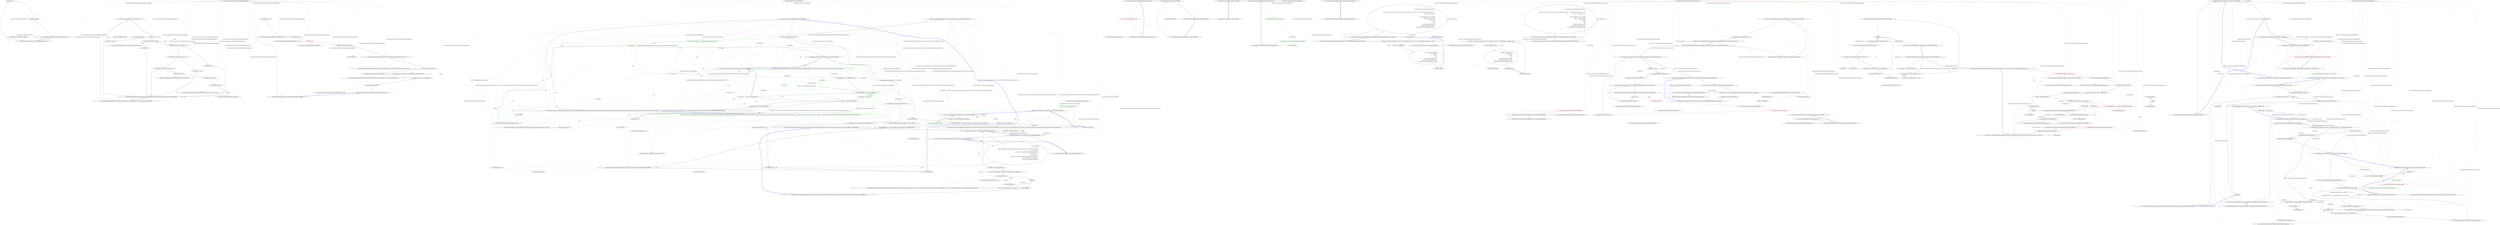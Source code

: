 digraph  {
n4 [label="out QuantConnect.VisualStudioPlugin.Credentials", span=""];
n0 [cluster="QuantConnect.VisualStudioPlugin.Credentials.Credentials(string, string)", label="Entry QuantConnect.VisualStudioPlugin.Credentials.Credentials(string, string)", span="22-22"];
n1 [cluster="QuantConnect.VisualStudioPlugin.Credentials.Credentials(string, string)", label="_userId = userId", span="24-24"];
n2 [cluster="QuantConnect.VisualStudioPlugin.Credentials.Credentials(string, string)", label="_accessToken = accessToken", span="25-25"];
n3 [cluster="QuantConnect.VisualStudioPlugin.Credentials.Credentials(string, string)", label="Exit QuantConnect.VisualStudioPlugin.Credentials.Credentials(string, string)", span="22-22"];
m0_36 [cluster="System.Math.Truncate(decimal)", file="CredentialsManager.cs", label="Entry System.Math.Truncate(decimal)", span="0-0"];
m0_39 [cluster="QuantConnect.Algorithm.QCAlgorithm.SetHoldings(QuantConnect.Symbol, decimal, bool, string)", file="CredentialsManager.cs", label="Entry QuantConnect.Algorithm.QCAlgorithm.SetHoldings(QuantConnect.Symbol, decimal, bool, string)", span="876-876"];
m0_35 [cluster="System.Math.Abs(decimal)", file="CredentialsManager.cs", label="Entry System.Math.Abs(decimal)", span="0-0"];
m0_38 [cluster="QuantConnect.Algorithm.QCAlgorithm.Order(QuantConnect.Symbol, double)", file="CredentialsManager.cs", label="Entry QuantConnect.Algorithm.QCAlgorithm.Order(QuantConnect.Symbol, double)", span="127-127"];
m0_16 [cluster="QuantConnect.Data.Consolidators.QuoteBarConsolidator.QuoteBarConsolidator(int)", file="CredentialsManager.cs", label="Entry QuantConnect.Data.Consolidators.QuoteBarConsolidator.QuoteBarConsolidator(int)", span="38-38"];
m0_15 [cluster="QuantConnect.Algorithm.QCAlgorithm.AddSecurity(QuantConnect.SecurityType, string, QuantConnect.Resolution, string, bool, decimal, bool)", file="CredentialsManager.cs", label="Entry QuantConnect.Algorithm.QCAlgorithm.AddSecurity(QuantConnect.SecurityType, string, QuantConnect.Resolution, string, bool, decimal, bool)", span="1292-1292"];
m0_18 [cluster="QuantConnect.Algorithm.QCAlgorithm.SetBenchmark(QuantConnect.Symbol)", file="CredentialsManager.cs", label="Entry QuantConnect.Algorithm.QCAlgorithm.SetBenchmark(QuantConnect.Symbol)", span="976-976"];
m0_17 [cluster="QuantConnect.Data.SubscriptionManager.AddConsolidator(QuantConnect.Symbol, QuantConnect.Data.Consolidators.IDataConsolidator)", file="CredentialsManager.cs", label="Entry QuantConnect.Data.SubscriptionManager.AddConsolidator(QuantConnect.Symbol, QuantConnect.Data.Consolidators.IDataConsolidator)", span="169-169"];
m0_37 [cluster="QuantConnect.Algorithm.QCAlgorithm.Order(QuantConnect.Symbol, decimal)", file="CredentialsManager.cs", label="Entry QuantConnect.Algorithm.QCAlgorithm.Order(QuantConnect.Symbol, decimal)", span="145-145"];
m0_0 [cluster="QuantConnect.Algorithm.CSharp.FractionalQuantityRegressionAlgorithm.Initialize()", file="CredentialsManager.cs", label="Entry QuantConnect.Algorithm.CSharp.FractionalQuantityRegressionAlgorithm.Initialize()", span="29-29"];
m0_1 [cluster="QuantConnect.Algorithm.CSharp.FractionalQuantityRegressionAlgorithm.Initialize()", file="CredentialsManager.cs", label="SetStartDate(2015, 11, 12)", span="31-31"];
m0_2 [cluster="QuantConnect.Algorithm.CSharp.FractionalQuantityRegressionAlgorithm.Initialize()", file="CredentialsManager.cs", label="SetEndDate(2016, 04, 01)", span="32-32"];
m0_3 [cluster="QuantConnect.Algorithm.CSharp.FractionalQuantityRegressionAlgorithm.Initialize()", color=red, community=0, file="CredentialsManager.cs", label="6: SetCash(100000)", span="35-35"];
m0_4 [cluster="QuantConnect.Algorithm.CSharp.FractionalQuantityRegressionAlgorithm.Initialize()", file="CredentialsManager.cs", label="SetTimeZone(NodaTime.DateTimeZone.Utc)", span="37-37"];
m0_5 [cluster="QuantConnect.Algorithm.CSharp.FractionalQuantityRegressionAlgorithm.Initialize()", file="CredentialsManager.cs", label="var security = AddSecurity(SecurityType.Crypto, ''BTCUSD'', Resolution.Daily, Market.Bitfinex, false, 3.3m, true)", span="38-38"];
m0_6 [cluster="QuantConnect.Algorithm.CSharp.FractionalQuantityRegressionAlgorithm.Initialize()", file="CredentialsManager.cs", label="var con = new QuoteBarConsolidator(1)", span="39-39"];
m0_9 [cluster="QuantConnect.Algorithm.CSharp.FractionalQuantityRegressionAlgorithm.Initialize()", file="CredentialsManager.cs", label="SetBenchmark(security.Symbol)", span="42-42"];
m0_7 [cluster="QuantConnect.Algorithm.CSharp.FractionalQuantityRegressionAlgorithm.Initialize()", file="CredentialsManager.cs", label="SubscriptionManager.AddConsolidator(''BTCUSD'', con)", span="40-40"];
m0_8 [cluster="QuantConnect.Algorithm.CSharp.FractionalQuantityRegressionAlgorithm.Initialize()", file="CredentialsManager.cs", label="con.DataConsolidated += con_DataConsolidated", span="41-41"];
m0_10 [cluster="QuantConnect.Algorithm.CSharp.FractionalQuantityRegressionAlgorithm.Initialize()", file="CredentialsManager.cs", label="Exit QuantConnect.Algorithm.CSharp.FractionalQuantityRegressionAlgorithm.Initialize()", span="29-29"];
m0_12 [cluster="QuantConnect.Algorithm.QCAlgorithm.SetEndDate(int, int, int)", file="CredentialsManager.cs", label="Entry QuantConnect.Algorithm.QCAlgorithm.SetEndDate(int, int, int)", span="1095-1095"];
m0_19 [cluster="QuantConnect.Algorithm.CSharp.FractionalQuantityRegressionAlgorithm.con_DataConsolidated(object, QuantConnect.Data.Market.QuoteBar)", file="CredentialsManager.cs", label="Entry QuantConnect.Algorithm.CSharp.FractionalQuantityRegressionAlgorithm.con_DataConsolidated(object, QuantConnect.Data.Market.QuoteBar)", span="45-45"];
m0_20 [cluster="QuantConnect.Algorithm.CSharp.FractionalQuantityRegressionAlgorithm.con_DataConsolidated(object, QuantConnect.Data.Market.QuoteBar)", file="CredentialsManager.cs", label="var quantity = Math.Truncate(Portfolio.Cash / Math.Abs(e.Value + 1))", span="47-47"];
m0_21 [cluster="QuantConnect.Algorithm.CSharp.FractionalQuantityRegressionAlgorithm.con_DataConsolidated(object, QuantConnect.Data.Market.QuoteBar)", file="CredentialsManager.cs", label="!Portfolio.Invested", span="48-48"];
m0_22 [cluster="QuantConnect.Algorithm.CSharp.FractionalQuantityRegressionAlgorithm.con_DataConsolidated(object, QuantConnect.Data.Market.QuoteBar)", file="CredentialsManager.cs", label="Order(''BTCUSD'', quantity)", span="50-50"];
m0_23 [cluster="QuantConnect.Algorithm.CSharp.FractionalQuantityRegressionAlgorithm.con_DataConsolidated(object, QuantConnect.Data.Market.QuoteBar)", file="CredentialsManager.cs", label="Portfolio[''BTCUSD''].Quantity == quantity", span="52-52"];
m0_25 [cluster="QuantConnect.Algorithm.CSharp.FractionalQuantityRegressionAlgorithm.con_DataConsolidated(object, QuantConnect.Data.Market.QuoteBar)", file="CredentialsManager.cs", label="Portfolio[''BTCUSD''].Quantity == quantity + 0.1m", span="56-56"];
m0_27 [cluster="QuantConnect.Algorithm.CSharp.FractionalQuantityRegressionAlgorithm.con_DataConsolidated(object, QuantConnect.Data.Market.QuoteBar)", file="CredentialsManager.cs", label="Portfolio[''BTCUSD''].Quantity == quantity + 0.11m", span="60-60"];
m0_29 [cluster="QuantConnect.Algorithm.CSharp.FractionalQuantityRegressionAlgorithm.con_DataConsolidated(object, QuantConnect.Data.Market.QuoteBar)", file="CredentialsManager.cs", label="Portfolio[''BTCUSD''].Quantity == quantity + 0.09m", span="64-64"];
m0_24 [cluster="QuantConnect.Algorithm.CSharp.FractionalQuantityRegressionAlgorithm.con_DataConsolidated(object, QuantConnect.Data.Market.QuoteBar)", file="CredentialsManager.cs", label="Order(''BTCUSD'', 0.1)", span="54-54"];
m0_26 [cluster="QuantConnect.Algorithm.CSharp.FractionalQuantityRegressionAlgorithm.con_DataConsolidated(object, QuantConnect.Data.Market.QuoteBar)", file="CredentialsManager.cs", label="Order(''BTCUSD'', 0.01)", span="58-58"];
m0_28 [cluster="QuantConnect.Algorithm.CSharp.FractionalQuantityRegressionAlgorithm.con_DataConsolidated(object, QuantConnect.Data.Market.QuoteBar)", file="CredentialsManager.cs", label="Order(''BTCUSD'', -0.02)", span="62-62"];
m0_30 [cluster="QuantConnect.Algorithm.CSharp.FractionalQuantityRegressionAlgorithm.con_DataConsolidated(object, QuantConnect.Data.Market.QuoteBar)", file="CredentialsManager.cs", label="Order(''BTCUSD'', 0.001)", span="67-67"];
m0_31 [cluster="QuantConnect.Algorithm.CSharp.FractionalQuantityRegressionAlgorithm.con_DataConsolidated(object, QuantConnect.Data.Market.QuoteBar)", file="CredentialsManager.cs", label="SetHoldings(''BTCUSD'', -2.0m)", span="69-69"];
m0_32 [cluster="QuantConnect.Algorithm.CSharp.FractionalQuantityRegressionAlgorithm.con_DataConsolidated(object, QuantConnect.Data.Market.QuoteBar)", file="CredentialsManager.cs", label="SetHoldings(''BTCUSD'', 2.0m)", span="70-70"];
m0_33 [cluster="QuantConnect.Algorithm.CSharp.FractionalQuantityRegressionAlgorithm.con_DataConsolidated(object, QuantConnect.Data.Market.QuoteBar)", file="CredentialsManager.cs", label="Quit()", span="71-71"];
m0_34 [cluster="QuantConnect.Algorithm.CSharp.FractionalQuantityRegressionAlgorithm.con_DataConsolidated(object, QuantConnect.Data.Market.QuoteBar)", file="CredentialsManager.cs", label="Exit QuantConnect.Algorithm.CSharp.FractionalQuantityRegressionAlgorithm.con_DataConsolidated(object, QuantConnect.Data.Market.QuoteBar)", span="45-45"];
m0_40 [cluster="QuantConnect.Algorithm.QCAlgorithm.Quit(string)", file="CredentialsManager.cs", label="Entry QuantConnect.Algorithm.QCAlgorithm.Quit(string)", span="1673-1673"];
m0_14 [cluster="Unk.SetTimeZone", file="CredentialsManager.cs", label="Entry Unk.SetTimeZone", span=""];
m0_11 [cluster="QuantConnect.Algorithm.QCAlgorithm.SetStartDate(int, int, int)", file="CredentialsManager.cs", label="Entry QuantConnect.Algorithm.QCAlgorithm.SetStartDate(int, int, int)", span="1070-1070"];
m0_13 [cluster="QuantConnect.Algorithm.QCAlgorithm.SetCash(int)", file="CredentialsManager.cs", label="Entry QuantConnect.Algorithm.QCAlgorithm.SetCash(int)", span="1019-1019"];
m0_41 [file="CredentialsManager.cs", label="QuantConnect.Algorithm.CSharp.FractionalQuantityRegressionAlgorithm", span=""];
m1_32 [cluster="QuantConnect.Lean.Engine.DataFeeds.Enumerators.TradeBarBuilderEnumerator.TradeBarBuilderEnumerator(System.TimeSpan, DateTimeZone, QuantConnect.Lean.Engine.DataFeeds.ITimeProvider)", file="LogInCommand.cs", label="Entry QuantConnect.Lean.Engine.DataFeeds.Enumerators.TradeBarBuilderEnumerator.TradeBarBuilderEnumerator(System.TimeSpan, DateTimeZone, QuantConnect.Lean.Engine.DataFeeds.ITimeProvider)", span="42-42"];
m1_33 [cluster="QuantConnect.Lean.Engine.DataFeeds.Enumerators.Factories.OptionChainUniverseSubscriptionEnumeratorFactory.GetSubscriptionConfigurations(QuantConnect.Data.UniverseSelection.SubscriptionRequest)", file="LogInCommand.cs", label="Entry QuantConnect.Lean.Engine.DataFeeds.Enumerators.Factories.OptionChainUniverseSubscriptionEnumeratorFactory.GetSubscriptionConfigurations(QuantConnect.Data.UniverseSelection.SubscriptionRequest)", span="111-111"];
m1_53 [cluster="QuantConnect.Lean.Engine.DataFeeds.Enumerators.Factories.OptionChainUniverseSubscriptionEnumeratorFactory.GetSubscriptionConfigurations(QuantConnect.Data.UniverseSelection.SubscriptionRequest)", file="LogInCommand.cs", label="var underlying = config.Symbol.Underlying", span="115-115"];
m1_30 [cluster="Unk.Select", file="LogInCommand.cs", label="Entry Unk.Select", span=""];
m1_37 [cluster="Unk.ConvertTimeInForce", file="LogInCommand.cs", label="Entry Unk.ConvertTimeInForce", span=""];
m1_60 [cluster="System.Collections.Generic.List<T>.List()", file="LogInCommand.cs", label="Entry System.Collections.Generic.List<T>.List()", span="0-0"];
m1_19 [cluster="QuantConnect.Lean.Engine.DataFeeds.Enumerators.Factories.OptionChainUniverseSubscriptionEnumeratorFactory.CreateEnumerator(QuantConnect.Data.UniverseSelection.SubscriptionRequest, QuantConnect.Interfaces.IDataProvider)", file="LogInCommand.cs", label="var subscriptionRequest = new SubscriptionRequest(request, configuration: subscriptionConfiguration)", span="93-93"];
m1_48 [cluster="System.ArgumentOutOfRangeException.ArgumentOutOfRangeException()", file="LogInCommand.cs", label="Entry System.ArgumentOutOfRangeException.ArgumentOutOfRangeException()", span="0-0"];
m1_46 [cluster="QuantConnect.Brokerages.Fxcm.FxcmBrokerage.ConvertTimeInForce(ITimeInForce)", color=green, community=0, file="LogInCommand.cs", label="19: throw new ArgumentOutOfRangeException();", span="88-88"];
m1_49 [cluster="QuantConnect.Brokerages.Fxcm.FxcmBrokerage.ConvertHolding(PositionReport)", file="LogInCommand.cs", label="Entry QuantConnect.Brokerages.Fxcm.FxcmBrokerage.ConvertHolding(PositionReport)", span="95-95"];
m1_42 [cluster="QuantConnect.Brokerages.Fxcm.FxcmBrokerage.ConvertTimeInForce(ITimeInForce)", file="LogInCommand.cs", label="timeInForce == TimeInForceFactory.GOOD_TILL_CANCEL", span="82-82"];
m1_41 [cluster="QuantConnect.Brokerages.Fxcm.FxcmBrokerage.ConvertTimeInForce(ITimeInForce)", file="LogInCommand.cs", label="Entry QuantConnect.Brokerages.Fxcm.FxcmBrokerage.ConvertTimeInForce(ITimeInForce)", span="80-80"];
m1_45 [cluster="QuantConnect.Brokerages.Fxcm.FxcmBrokerage.ConvertTimeInForce(ITimeInForce)", file="LogInCommand.cs", label="return TimeInForce.Day;", span="86-86"];
m1_43 [cluster="QuantConnect.Brokerages.Fxcm.FxcmBrokerage.ConvertTimeInForce(ITimeInForce)", color=green, community=0, file="LogInCommand.cs", label="19: return TimeInForce.GoodTilCancelled;", span="83-83"];
m1_47 [cluster="QuantConnect.Brokerages.Fxcm.FxcmBrokerage.ConvertTimeInForce(ITimeInForce)", file="LogInCommand.cs", label="Exit QuantConnect.Brokerages.Fxcm.FxcmBrokerage.ConvertTimeInForce(ITimeInForce)", span="80-80"];
m1_50 [cluster="QuantConnect.Brokerages.Fxcm.FxcmBrokerage.ConvertHolding(PositionReport)", file="LogInCommand.cs", label="var securityType = _symbolMapper.GetBrokerageSecurityType(fxcmPosition.getInstrument().getSymbol())", span="97-97"];
m1_28 [cluster="Unk.GetLeanSymbol", file="LogInCommand.cs", label="Entry Unk.GetLeanSymbol", span=""];
m1_56 [cluster="QuantConnect.Lean.Engine.DataFeeds.Enumerators.Factories.OptionChainUniverseSubscriptionEnumeratorFactory.GetSubscriptionConfigurations(QuantConnect.Data.UniverseSelection.SubscriptionRequest)", file="LogInCommand.cs", label="!_isLiveMode", span="126-126"];
m1_54 [cluster="QuantConnect.Lean.Engine.DataFeeds.Enumerators.Factories.OptionChainUniverseSubscriptionEnumeratorFactory.GetSubscriptionConfigurations(QuantConnect.Data.UniverseSelection.SubscriptionRequest)", file="LogInCommand.cs", label="var resolution = config.Resolution == Resolution.Tick ? Resolution.Second : config.Resolution", span="118-118"];
m1_52 [cluster="QuantConnect.Brokerages.Fxcm.FxcmBrokerage.ConvertHolding(PositionReport)", file="LogInCommand.cs", label="Exit QuantConnect.Brokerages.Fxcm.FxcmBrokerage.ConvertHolding(PositionReport)", span="95-95"];
m1_55 [cluster="Unk.getPositionQty", file="LogInCommand.cs", label="Entry Unk.getPositionQty", span=""];
m1_57 [cluster="Unk.getShortQty", file="LogInCommand.cs", label="Entry Unk.getShortQty", span=""];
m1_58 [cluster="QuantConnect.Lean.Engine.DataFeeds.Enumerators.Factories.OptionChainUniverseSubscriptionEnumeratorFactory.GetSubscriptionConfigurations(QuantConnect.Data.UniverseSelection.SubscriptionRequest)", file="LogInCommand.cs", label="return configurations;", span="132-132"];
m1_59 [cluster="QuantConnect.Lean.Engine.DataFeeds.Enumerators.Factories.OptionChainUniverseSubscriptionEnumeratorFactory.GetSubscriptionConfigurations(QuantConnect.Data.UniverseSelection.SubscriptionRequest)", file="LogInCommand.cs", label="Exit QuantConnect.Lean.Engine.DataFeeds.Enumerators.Factories.OptionChainUniverseSubscriptionEnumeratorFactory.GetSubscriptionConfigurations(QuantConnect.Data.UniverseSelection.SubscriptionRequest)", span="111-111"];
m1_51 [cluster="QuantConnect.Brokerages.Fxcm.FxcmBrokerage.ConvertHolding(PositionReport)", file="LogInCommand.cs", label="return new Holding\r\n            {\r\n                Symbol = _symbolMapper.GetLeanSymbol(fxcmPosition.getInstrument().getSymbol(), securityType, Market.FXCM),\r\n                Type = securityType,\r\n                AveragePrice = Convert.ToDecimal(fxcmPosition.getSettlPrice()),\r\n                ConversionRate = 1.0m,\r\n                CurrencySymbol = ''$'',\r\n                Quantity = Convert.ToDecimal(fxcmPosition.getPositionQty().getLongQty() > 0\r\n                    ? fxcmPosition.getPositionQty().getLongQty()\r\n                    : -fxcmPosition.getPositionQty().getShortQty())\r\n            };", span="99-109"];
m1_20 [cluster="QuantConnect.Lean.Engine.DataFeeds.Enumerators.Factories.OptionChainUniverseSubscriptionEnumeratorFactory.CreateEnumerator(QuantConnect.Data.UniverseSelection.SubscriptionRequest, QuantConnect.Interfaces.IDataProvider)", file="LogInCommand.cs", label="var configuredEnumerator = _enumeratorConfigurator(subscriptionRequest, underlyingEnumerator)", span="94-94"];
m1_21 [cluster="QuantConnect.Lean.Engine.DataFeeds.Enumerators.Factories.OptionChainUniverseSubscriptionEnumeratorFactory.CreateEnumerator(QuantConnect.Data.UniverseSelection.SubscriptionRequest, QuantConnect.Interfaces.IDataProvider)", file="LogInCommand.cs", label="return new DataQueueOptionChainUniverseDataCollectionEnumerator(request.Security.Symbol, configuredEnumerator, zipEntries);", span="96-96"];
m1_16 [cluster="QuantConnect.Brokerages.Fxcm.FxcmBrokerage.ConvertOrder(ExecutionReport)", file="LogInCommand.cs", label="return order;", span="74-74"];
m1_12 [cluster="QuantConnect.Brokerages.Fxcm.FxcmBrokerage.ConvertOrder(ExecutionReport)", file="LogInCommand.cs", label="order.Status = ConvertOrderStatus(fxcmOrder.getFXCMOrdStatus())", span="69-69"];
m1_13 [cluster="QuantConnect.Brokerages.Fxcm.FxcmBrokerage.ConvertOrder(ExecutionReport)", file="LogInCommand.cs", label="order.BrokerId.Add(fxcmOrder.getOrderID())", span="70-70"];
m1_14 [cluster="QuantConnect.Brokerages.Fxcm.FxcmBrokerage.ConvertOrder(ExecutionReport)", color=green, community=0, file="LogInCommand.cs", label="19: order.Properties.TimeInForce = ConvertTimeInForce(fxcmOrder.getTimeInForce())", span="71-71"];
m1_15 [cluster="QuantConnect.Brokerages.Fxcm.FxcmBrokerage.ConvertOrder(ExecutionReport)", file="LogInCommand.cs", label="order.Time = FromJavaDate(fxcmOrder.getTransactTime().toDate())", span="72-72"];
m1_17 [cluster="QuantConnect.Brokerages.Fxcm.FxcmBrokerage.ConvertOrder(ExecutionReport)", file="LogInCommand.cs", label="Exit QuantConnect.Brokerages.Fxcm.FxcmBrokerage.ConvertOrder(ExecutionReport)", span="36-36"];
m1_18 [cluster="Unk.getOrdType", file="LogInCommand.cs", label="Entry Unk.getOrdType", span=""];
m1_23 [cluster="QuantConnect.Orders.StopMarketOrder.StopMarketOrder()", file="LogInCommand.cs", label="Entry QuantConnect.Orders.StopMarketOrder.StopMarketOrder()", span="42-42"];
m1_25 [cluster="Unk.getInstrument", file="LogInCommand.cs", label="Entry Unk.getInstrument", span=""];
m1_22 [cluster="QuantConnect.Orders.MarketOrder.MarketOrder()", file="LogInCommand.cs", label="Entry QuantConnect.Orders.MarketOrder.MarketOrder()", span="29-29"];
m1_24 [cluster="NotSupportedException.cstr", file="LogInCommand.cs", label="Entry NotSupportedException.cstr", span=""];
m1_26 [cluster="Unk.getSymbol", file="LogInCommand.cs", label="Entry Unk.getSymbol", span=""];
m1_38 [cluster="Unk.getTransactTime", file="LogInCommand.cs", label="Entry Unk.getTransactTime", span=""];
m1_0 [cluster="QuantConnect.Brokerages.Fxcm.FxcmBrokerage.ConvertOrder(ExecutionReport)", file="LogInCommand.cs", label="Entry QuantConnect.Brokerages.Fxcm.FxcmBrokerage.ConvertOrder(ExecutionReport)", span="36-36"];
m1_1 [cluster="QuantConnect.Brokerages.Fxcm.FxcmBrokerage.ConvertOrder(ExecutionReport)", color=red, community=0, file="LogInCommand.cs", label="4: Order order", span="38-38"];
m1_2 [cluster="QuantConnect.Brokerages.Fxcm.FxcmBrokerage.ConvertOrder(ExecutionReport)", file="LogInCommand.cs", label="fxcmOrder.getOrdType() == OrdTypeFactory.LIMIT", span="40-40"];
m1_3 [cluster="QuantConnect.Brokerages.Fxcm.FxcmBrokerage.ConvertOrder(ExecutionReport)", color=green, community=0, file="LogInCommand.cs", label="4: order = new LimitOrder\r\n                {\r\n                    LimitPrice = Convert.ToDecimal(fxcmOrder.getPrice())\r\n                }", span="42-45"];
m1_4 [cluster="QuantConnect.Brokerages.Fxcm.FxcmBrokerage.ConvertOrder(ExecutionReport)", file="LogInCommand.cs", label="fxcmOrder.getOrdType() == OrdTypeFactory.MARKET", span="48-48"];
m1_5 [cluster="QuantConnect.Brokerages.Fxcm.FxcmBrokerage.ConvertOrder(ExecutionReport)", file="LogInCommand.cs", label="order = new MarketOrder()", span="50-50"];
m1_44 [cluster="QuantConnect.Brokerages.Fxcm.FxcmBrokerage.ConvertTimeInForce(ITimeInForce)", file="LogInCommand.cs", label="timeInForce == TimeInForceFactory.DAY", span="85-85"];
m1_31 [cluster="Unk.ToInt32", file="LogInCommand.cs", label="Entry Unk.ToInt32", span=""];
m1_29 [cluster="QuantConnect.Interfaces.IDataQueueUniverseProvider.LookupSymbols(string, QuantConnect.SecurityType, string, string)", file="LogInCommand.cs", label="Entry QuantConnect.Interfaces.IDataQueueUniverseProvider.LookupSymbols(string, QuantConnect.SecurityType, string, string)", span="37-37"];
m1_39 [cluster="SynchronizingEnumerator.cstr", file="LogInCommand.cs", label="Entry SynchronizingEnumerator.cstr", span=""];
m1_36 [cluster="Unk.getTimeInForce", file="LogInCommand.cs", label="Entry Unk.getTimeInForce", span=""];
m1_35 [cluster="QuantConnect.Data.UniverseSelection.SubscriptionRequest.SubscriptionRequest(QuantConnect.Data.UniverseSelection.SubscriptionRequest, bool?, QuantConnect.Data.UniverseSelection.Universe, QuantConnect.Securities.Security, QuantConnect.Data.SubscriptionDataConfig, System.DateTime?, System.DateTime?)", file="LogInCommand.cs", label="Entry QuantConnect.Data.UniverseSelection.SubscriptionRequest.SubscriptionRequest(QuantConnect.Data.UniverseSelection.SubscriptionRequest, bool?, QuantConnect.Data.UniverseSelection.Universe, QuantConnect.Securities.Security, QuantConnect.Data.SubscriptionDataConfig, System.DateTime?, System.DateTime?)", span="121-121"];
m1_34 [cluster="System.Collections.Generic.IEnumerable<TSource>.First<TSource>()", file="LogInCommand.cs", label="Entry System.Collections.Generic.IEnumerable<TSource>.First<TSource>()", span="0-0"];
m1_27 [cluster="System.DateTime.ConvertFromUtc(DateTimeZone, bool)", file="LogInCommand.cs", label="Entry System.DateTime.ConvertFromUtc(DateTimeZone, bool)", span="564-564"];
m1_40 [cluster="Unk.FromJavaDate", file="LogInCommand.cs", label="Entry Unk.FromJavaDate", span=""];
m1_62 [cluster="System.Collections.Generic.List<T>.Add(T)", file="LogInCommand.cs", label="Entry System.Collections.Generic.List<T>.Add(T)", span="0-0"];
m1_61 [cluster="QuantConnect.Data.SubscriptionDataConfig.SubscriptionDataConfig(QuantConnect.Data.SubscriptionDataConfig, System.Type, QuantConnect.Symbol, QuantConnect.Resolution?, DateTimeZone, DateTimeZone, bool?, bool?, bool?, bool?, QuantConnect.TickType?, bool?, QuantConnect.DataNormalizationMode?)", file="LogInCommand.cs", label="Entry QuantConnect.Data.SubscriptionDataConfig.SubscriptionDataConfig(QuantConnect.Data.SubscriptionDataConfig, System.Type, QuantConnect.Symbol, QuantConnect.Resolution?, DateTimeZone, DateTimeZone, bool?, bool?, bool?, bool?, QuantConnect.TickType?, bool?, QuantConnect.DataNormalizationMode?)", span="236-236"];
m1_9 [cluster="QuantConnect.Lean.Engine.DataFeeds.Enumerators.Factories.OptionChainUniverseSubscriptionEnumeratorFactory.OptionChainUniverseSubscriptionEnumeratorFactory(System.Func<QuantConnect.Data.UniverseSelection.SubscriptionRequest, System.Collections.Generic.IEnumerator<QuantConnect.Data.BaseData>, System.Collections.Generic.IEnumerator<QuantConnect.Data.BaseData>>, QuantConnect.Interfaces.IDataQueueUniverseProvider, QuantConnect.Lean.Engine.DataFeeds.ITimeProvider)", file="LogInCommand.cs", label="_timeProvider = timeProvider", span="68-68"];
m1_10 [cluster="QuantConnect.Lean.Engine.DataFeeds.Enumerators.Factories.OptionChainUniverseSubscriptionEnumeratorFactory.OptionChainUniverseSubscriptionEnumeratorFactory(System.Func<QuantConnect.Data.UniverseSelection.SubscriptionRequest, System.Collections.Generic.IEnumerator<QuantConnect.Data.BaseData>, System.Collections.Generic.IEnumerator<QuantConnect.Data.BaseData>>, QuantConnect.Interfaces.IDataQueueUniverseProvider, QuantConnect.Lean.Engine.DataFeeds.ITimeProvider)", file="LogInCommand.cs", label="_enumeratorConfigurator = enumeratorConfigurator", span="69-69"];
m1_11 [cluster="QuantConnect.Lean.Engine.DataFeeds.Enumerators.Factories.OptionChainUniverseSubscriptionEnumeratorFactory.OptionChainUniverseSubscriptionEnumeratorFactory(System.Func<QuantConnect.Data.UniverseSelection.SubscriptionRequest, System.Collections.Generic.IEnumerator<QuantConnect.Data.BaseData>, System.Collections.Generic.IEnumerator<QuantConnect.Data.BaseData>>, QuantConnect.Interfaces.IDataQueueUniverseProvider, QuantConnect.Lean.Engine.DataFeeds.ITimeProvider)", file="LogInCommand.cs", label="Exit QuantConnect.Lean.Engine.DataFeeds.Enumerators.Factories.OptionChainUniverseSubscriptionEnumeratorFactory.OptionChainUniverseSubscriptionEnumeratorFactory(System.Func<QuantConnect.Data.UniverseSelection.SubscriptionRequest, System.Collections.Generic.IEnumerator<QuantConnect.Data.BaseData>, System.Collections.Generic.IEnumerator<QuantConnect.Data.BaseData>>, QuantConnect.Interfaces.IDataQueueUniverseProvider, QuantConnect.Lean.Engine.DataFeeds.ITimeProvider)", span="63-63"];
m1_6 [cluster="QuantConnect.Lean.Engine.DataFeeds.Enumerators.Factories.OptionChainUniverseSubscriptionEnumeratorFactory.OptionChainUniverseSubscriptionEnumeratorFactory(System.Func<QuantConnect.Data.UniverseSelection.SubscriptionRequest, System.Collections.Generic.IEnumerator<QuantConnect.Data.BaseData>, System.Collections.Generic.IEnumerator<QuantConnect.Data.BaseData>>, QuantConnect.Interfaces.IDataQueueUniverseProvider, QuantConnect.Lean.Engine.DataFeeds.ITimeProvider)", color=green, community=0, file="LogInCommand.cs", label="4: Entry QuantConnect.Lean.Engine.DataFeeds.Enumerators.Factories.OptionChainUniverseSubscriptionEnumeratorFactory.OptionChainUniverseSubscriptionEnumeratorFactory(System.Func<QuantConnect.Data.UniverseSelection.SubscriptionRequest, System.Collections.Generic.IEnumerator<QuantConnect.Data.BaseData>, System.Collections.Generic.IEnumerator<QuantConnect.Data.BaseData>>, QuantConnect.Interfaces.IDataQueueUniverseProvider, QuantConnect.Lean.Engine.DataFeeds.ITimeProvider)", span="63-63"];
m1_7 [cluster="QuantConnect.Lean.Engine.DataFeeds.Enumerators.Factories.OptionChainUniverseSubscriptionEnumeratorFactory.OptionChainUniverseSubscriptionEnumeratorFactory(System.Func<QuantConnect.Data.UniverseSelection.SubscriptionRequest, System.Collections.Generic.IEnumerator<QuantConnect.Data.BaseData>, System.Collections.Generic.IEnumerator<QuantConnect.Data.BaseData>>, QuantConnect.Interfaces.IDataQueueUniverseProvider, QuantConnect.Lean.Engine.DataFeeds.ITimeProvider)", file="LogInCommand.cs", label="_isLiveMode = true", span="66-66"];
m1_8 [cluster="QuantConnect.Lean.Engine.DataFeeds.Enumerators.Factories.OptionChainUniverseSubscriptionEnumeratorFactory.OptionChainUniverseSubscriptionEnumeratorFactory(System.Func<QuantConnect.Data.UniverseSelection.SubscriptionRequest, System.Collections.Generic.IEnumerator<QuantConnect.Data.BaseData>, System.Collections.Generic.IEnumerator<QuantConnect.Data.BaseData>>, QuantConnect.Interfaces.IDataQueueUniverseProvider, QuantConnect.Lean.Engine.DataFeeds.ITimeProvider)", color=green, community=0, file="LogInCommand.cs", label="4: _symbolUniverse = symbolUniverse", span="67-67"];
m1_63 [file="LogInCommand.cs", label="QuantConnect.Lean.Engine.DataFeeds.Enumerators.Factories.OptionChainUniverseSubscriptionEnumeratorFactory", span=""];
m1_64 [file="LogInCommand.cs", label=localTime, span=""];
m1_65 [file="LogInCommand.cs", label="QuantConnect.Data.UniverseSelection.SubscriptionRequest", span=""];
m1_66 [file="LogInCommand.cs", label="QuantConnect.Interfaces.IDataProvider", span=""];
m1_67 [file="LogInCommand.cs", label=factory, span=""];
m1_126 [file="LogInCommand.cs", label="QuantConnect.Brokerages.Fxcm.FxcmBrokerage", span=""];
m4_2 [cluster="QuantConnect.VisualStudioPlugin.PathUtils.GetDataFolder(string)", file="PathUtils.cs", label="Entry QuantConnect.VisualStudioPlugin.PathUtils.GetDataFolder(string)", span="18-18"];
m4_3 [cluster="QuantConnect.VisualStudioPlugin.PathUtils.GetDataFolder(string)", color=red, community=0, file="PathUtils.cs", label="30: return Path.Combine(solutionFolder, ''Data'');", span="20-20"];
m4_4 [cluster="QuantConnect.VisualStudioPlugin.PathUtils.GetDataFolder(string)", file="PathUtils.cs", label="Exit QuantConnect.VisualStudioPlugin.PathUtils.GetDataFolder(string)", span="18-18"];
m4_9 [cluster="Unk.GetDirectoryName", file="PathUtils.cs", label="Entry Unk.GetDirectoryName", span=""];
m4_6 [cluster="QuantConnect.VisualStudioPlugin.PathUtils.GetSolutionFolder(DTE2)", file="PathUtils.cs", label="Entry QuantConnect.VisualStudioPlugin.PathUtils.GetSolutionFolder(DTE2)", span="23-23"];
m4_7 [cluster="QuantConnect.VisualStudioPlugin.PathUtils.GetSolutionFolder(DTE2)", file="PathUtils.cs", label="return Path.GetDirectoryName(dte2.Solution.FullName);", span="25-25"];
m4_8 [cluster="QuantConnect.VisualStudioPlugin.PathUtils.GetSolutionFolder(DTE2)", file="PathUtils.cs", label="Exit QuantConnect.VisualStudioPlugin.PathUtils.GetSolutionFolder(DTE2)", span="23-23"];
m4_5 [cluster="System.IO.Path.Combine(string, string)", file="PathUtils.cs", label="Entry System.IO.Path.Combine(string, string)", span="0-0"];
m4_0 [cluster="QuantConnect.VisualStudioPlugin.PathUtils.PathUtils()", file="PathUtils.cs", label="Entry QuantConnect.VisualStudioPlugin.PathUtils.PathUtils()", span="16-16"];
m4_1 [cluster="QuantConnect.VisualStudioPlugin.PathUtils.PathUtils()", file="PathUtils.cs", label="Exit QuantConnect.VisualStudioPlugin.PathUtils.PathUtils()", span="16-16"];
m7_2 [cluster="QuantConnect.VisualStudioPlugin.QuantConnectPackage.Initialize()", file="QuantConnectPackage.cs", label="Entry QuantConnect.VisualStudioPlugin.QuantConnectPackage.Initialize()", span="75-75"];
m7_3 [cluster="QuantConnect.VisualStudioPlugin.QuantConnectPackage.Initialize()", color=green, community=0, file="QuantConnectPackage.cs", label="33: SolutionExplorerMenuCommand.Initialize(this)", span="77-77"];
m7_4 [cluster="QuantConnect.VisualStudioPlugin.QuantConnectPackage.Initialize()", color=green, community=0, file="QuantConnectPackage.cs", label="23: base.Initialize()", span="78-78"];
m7_5 [cluster="QuantConnect.VisualStudioPlugin.QuantConnectPackage.Initialize()", color=green, community=0, file="QuantConnectPackage.cs", label="32: QuantConnect.VisualStudioPlugin.ToolMenuCommand.Initialize(this)", span="79-79"];
m7_6 [cluster="QuantConnect.VisualStudioPlugin.QuantConnectPackage.Initialize()", file="QuantConnectPackage.cs", label="Exit QuantConnect.VisualStudioPlugin.QuantConnectPackage.Initialize()", span="75-75"];
m7_0 [cluster="QuantConnect.VisualStudioPlugin.QuantConnectPackage.QuantConnectPackage()", file="QuantConnectPackage.cs", label="Entry QuantConnect.VisualStudioPlugin.QuantConnectPackage.QuantConnectPackage()", span="61-61"];
m7_1 [cluster="QuantConnect.VisualStudioPlugin.QuantConnectPackage.QuantConnectPackage()", file="QuantConnectPackage.cs", label="Exit QuantConnect.VisualStudioPlugin.QuantConnectPackage.QuantConnectPackage()", span="61-61"];
m7_7 [cluster="Unk.Initialize", file="QuantConnectPackage.cs", label="Entry Unk.Initialize", span=""];
m7_8 [file="QuantConnectPackage.cs", label="QuantConnect.VisualStudioPlugin.QuantConnectPackage", span=""];
m8_43 [cluster="Unk.ExecuteOnProject", file="SolutionExplorerMenuCommand.cs", label="Entry Unk.ExecuteOnProject", span=""];
m8_50 [cluster="string.Format(System.IFormatProvider, string, object, object)", file="SolutionExplorerMenuCommand.cs", label="Entry string.Format(System.IFormatProvider, string, object, object)", span="0-0"];
m8_29 [cluster="System.ComponentModel.Design.CommandID.CommandID(System.Guid, int)", file="SolutionExplorerMenuCommand.cs", label="Entry System.ComponentModel.Design.CommandID.CommandID(System.Guid, int)", span="0-0"];
m8_24 [cluster="QuantConnect.VisualStudioPlugin.LogInCommand.LogInCommand(string)", file="SolutionExplorerMenuCommand.cs", label="Entry QuantConnect.VisualStudioPlugin.LogInCommand.LogInCommand(string)", span="32-32"];
m8_107 [cluster="Unk.Item", file="SolutionExplorerMenuCommand.cs", label="Entry Unk.Item", span=""];
m8_106 [cluster="System.Collections.Generic.List<T>.List()", file="SolutionExplorerMenuCommand.cs", label="Entry System.Collections.Generic.List<T>.List()", span="0-0"];
m8_49 [cluster="string.Join(string, System.Collections.Generic.IEnumerable<string>)", file="SolutionExplorerMenuCommand.cs", label="Entry string.Join(string, System.Collections.Generic.IEnumerable<string>)", span="0-0"];
m8_40 [cluster="QuantConnect.VisualStudioPlugin.SolutionExplorerMenuCommand.SendForBacktestingCallback(object, System.EventArgs)", file="SolutionExplorerMenuCommand.cs", label="Entry QuantConnect.VisualStudioPlugin.SolutionExplorerMenuCommand.SendForBacktestingCallback(object, System.EventArgs)", span="132-132"];
m8_41 [cluster="QuantConnect.VisualStudioPlugin.SolutionExplorerMenuCommand.SendForBacktestingCallback(object, System.EventArgs)", file="SolutionExplorerMenuCommand.cs", label="ExecuteOnProject(sender, (selectedProjectName, files) =>\r\n            {\r\n                var message = string.Format(CultureInfo.CurrentCulture, ''Send for backtesting to project {0}, files: {1}'', selectedProjectName, string.Join('' '', files));\r\n                var title = ''SendToBacktesting'';\r\n\r\n                // Show a message box to prove we were here\r\n                VsShellUtilities.ShowMessageBox(\r\n                    this.ServiceProvider,\r\n                    message,\r\n                    title,\r\n                    OLEMSGICON.OLEMSGICON_INFO,\r\n                    OLEMSGBUTTON.OLEMSGBUTTON_OK,\r\n                    OLEMSGDEFBUTTON.OLEMSGDEFBUTTON_FIRST);\r\n            })", span="134-147"];
m8_42 [cluster="QuantConnect.VisualStudioPlugin.SolutionExplorerMenuCommand.SendForBacktestingCallback(object, System.EventArgs)", file="SolutionExplorerMenuCommand.cs", label="Exit QuantConnect.VisualStudioPlugin.SolutionExplorerMenuCommand.SendForBacktestingCallback(object, System.EventArgs)", span="132-132"];
m8_20 [cluster="QuantConnect.VisualStudioPlugin.ProjectFinder.ProjectFinder(string)", file="SolutionExplorerMenuCommand.cs", label="Entry QuantConnect.VisualStudioPlugin.ProjectFinder.ProjectFinder(string)", span="33-33"];
m8_88 [cluster="Unk.Invoke", file="SolutionExplorerMenuCommand.cs", label="Entry Unk.Invoke", span=""];
m8_92 [cluster="lambda expression", file="SolutionExplorerMenuCommand.cs", label="Entry lambda expression", span="177-177"];
m8_44 [cluster="lambda expression", file="SolutionExplorerMenuCommand.cs", label="Entry lambda expression", span="134-147"];
m8_45 [cluster="lambda expression", file="SolutionExplorerMenuCommand.cs", label="var message = string.Format(CultureInfo.CurrentCulture, ''Send for backtesting to project {0}, files: {1}'', selectedProjectName, string.Join('' '', files))", span="136-136"];
m8_46 [cluster="lambda expression", file="SolutionExplorerMenuCommand.cs", label="var title = ''SendToBacktesting''", span="137-137"];
m8_47 [cluster="lambda expression", file="SolutionExplorerMenuCommand.cs", label="VsShellUtilities.ShowMessageBox(\r\n                    this.ServiceProvider,\r\n                    message,\r\n                    title,\r\n                    OLEMSGICON.OLEMSGICON_INFO,\r\n                    OLEMSGBUTTON.OLEMSGBUTTON_OK,\r\n                    OLEMSGDEFBUTTON.OLEMSGDEFBUTTON_FIRST)", span="140-146"];
m8_48 [cluster="lambda expression", file="SolutionExplorerMenuCommand.cs", label="Exit lambda expression", span="134-147"];
m8_55 [cluster="lambda expression", file="SolutionExplorerMenuCommand.cs", label="Entry lambda expression", span="152-165"];
m8_56 [cluster="lambda expression", file="SolutionExplorerMenuCommand.cs", label="var message = string.Format(CultureInfo.CurrentCulture, ''Save to project {0}, files {1}'', selectedProjectName, string.Join('' '', files))", span="154-154"];
m8_57 [cluster="lambda expression", file="SolutionExplorerMenuCommand.cs", label="var title = ''SaveToQuantConnect''", span="155-155"];
m8_58 [cluster="lambda expression", file="SolutionExplorerMenuCommand.cs", label="VsShellUtilities.ShowMessageBox(\r\n                    this.ServiceProvider,\r\n                    message,\r\n                    title,\r\n                    OLEMSGICON.OLEMSGICON_INFO,\r\n                    OLEMSGBUTTON.OLEMSGBUTTON_OK,\r\n                    OLEMSGDEFBUTTON.OLEMSGDEFBUTTON_FIRST)", span="158-164"];
m8_59 [cluster="lambda expression", file="SolutionExplorerMenuCommand.cs", label="Exit lambda expression", span="152-165"];
m8_89 [cluster="lambda expression", file="SolutionExplorerMenuCommand.cs", label="Entry lambda expression", span="174-174"];
m8_90 [cluster="lambda expression", file="SolutionExplorerMenuCommand.cs", label="p.Name", span="174-174"];
m8_91 [cluster="lambda expression", file="SolutionExplorerMenuCommand.cs", label="Exit lambda expression", span="174-174"];
m8_93 [cluster="lambda expression", file="SolutionExplorerMenuCommand.cs", label="tuple.Item1", span="177-177"];
m8_94 [cluster="lambda expression", file="SolutionExplorerMenuCommand.cs", label="Exit lambda expression", span="177-177"];
m8_82 [cluster="Unk.ProjectNameForFiles", file="SolutionExplorerMenuCommand.cs", label="Entry Unk.ProjectNameForFiles", span=""];
m8_15 [cluster="QuantConnect.VisualStudioPlugin.SolutionExplorerMenuCommand.CreateLogInCommand()", file="SolutionExplorerMenuCommand.cs", label="Entry QuantConnect.VisualStudioPlugin.SolutionExplorerMenuCommand.CreateLogInCommand()", span="84-84"];
m8_22 [cluster="QuantConnect.VisualStudioPlugin.SolutionExplorerMenuCommand.CreateLogInCommand()", color=red, community=0, file="SolutionExplorerMenuCommand.cs", label="31: return new LogInCommand(PathUtils.GetSolutionFolder(_dte2));", span="86-86"];
m8_23 [cluster="QuantConnect.VisualStudioPlugin.SolutionExplorerMenuCommand.CreateLogInCommand()", file="SolutionExplorerMenuCommand.cs", label="Exit QuantConnect.VisualStudioPlugin.SolutionExplorerMenuCommand.CreateLogInCommand()", span="84-84"];
m8_83 [cluster="ProjectNameDialog.cstr", file="SolutionExplorerMenuCommand.cs", label="Entry ProjectNameDialog.cstr", span=""];
m8_86 [cluster="QuantConnect.VisualStudioPlugin.ProjectNameDialog.GetSelectedProjectName()", file="SolutionExplorerMenuCommand.cs", label="Entry QuantConnect.VisualStudioPlugin.ProjectNameDialog.GetSelectedProjectName()", span="58-58"];
m8_17 [cluster="QuantConnect.VisualStudioPlugin.SolutionExplorerMenuCommand.RegisterSaveToQuantConnect(OleMenuCommandService)", file="SolutionExplorerMenuCommand.cs", label="Entry QuantConnect.VisualStudioPlugin.SolutionExplorerMenuCommand.RegisterSaveToQuantConnect(OleMenuCommandService)", span="96-96"];
m8_33 [cluster="QuantConnect.VisualStudioPlugin.SolutionExplorerMenuCommand.RegisterSaveToQuantConnect(OleMenuCommandService)", file="SolutionExplorerMenuCommand.cs", label="var menuCommandID = new CommandID(CommandSet, SaveToQuantConnectCommandId)", span="98-98"];
m8_35 [cluster="QuantConnect.VisualStudioPlugin.SolutionExplorerMenuCommand.RegisterSaveToQuantConnect(OleMenuCommandService)", file="SolutionExplorerMenuCommand.cs", label="commandService.AddCommand(oleMenuItem)", span="100-100"];
m8_34 [cluster="QuantConnect.VisualStudioPlugin.SolutionExplorerMenuCommand.RegisterSaveToQuantConnect(OleMenuCommandService)", file="SolutionExplorerMenuCommand.cs", label="var oleMenuItem = new OleMenuCommand(new EventHandler(SaveToQuantConnectCallback), menuCommandID)", span="99-99"];
m8_36 [cluster="QuantConnect.VisualStudioPlugin.SolutionExplorerMenuCommand.RegisterSaveToQuantConnect(OleMenuCommandService)", file="SolutionExplorerMenuCommand.cs", label="Exit QuantConnect.VisualStudioPlugin.SolutionExplorerMenuCommand.RegisterSaveToQuantConnect(OleMenuCommandService)", span="96-96"];
m8_77 [cluster="QuantConnect.VisualStudioPlugin.AuthorizationManager.GetApi()", file="SolutionExplorerMenuCommand.cs", label="Entry QuantConnect.VisualStudioPlugin.AuthorizationManager.GetApi()", span="41-41"];
m8_21 [cluster="QuantConnect.VisualStudioPlugin.PathUtils.GetSolutionFolder(DTE2)", file="SolutionExplorerMenuCommand.cs", label="Entry QuantConnect.VisualStudioPlugin.PathUtils.GetSolutionFolder(DTE2)", span="23-23"];
m8_108 [cluster="Unk.ToString", file="SolutionExplorerMenuCommand.cs", label="Entry Unk.ToString", span=""];
m8_81 [cluster="QuantConnect.VisualStudioPlugin.SolutionExplorerMenuCommand.GetSelectedFiles(object)", file="SolutionExplorerMenuCommand.cs", label="Entry QuantConnect.VisualStudioPlugin.SolutionExplorerMenuCommand.GetSelectedFiles(object)", span="192-192"];
m8_95 [cluster="QuantConnect.VisualStudioPlugin.SolutionExplorerMenuCommand.GetSelectedFiles(object)", file="SolutionExplorerMenuCommand.cs", label="var myCommand = sender as OleMenuCommand", span="194-194"];
m8_96 [cluster="QuantConnect.VisualStudioPlugin.SolutionExplorerMenuCommand.GetSelectedFiles(object)", file="SolutionExplorerMenuCommand.cs", label="var selectedFiles = new List<Tuple<string, string>>()", span="196-196"];
m8_97 [cluster="QuantConnect.VisualStudioPlugin.SolutionExplorerMenuCommand.GetSelectedFiles(object)", file="SolutionExplorerMenuCommand.cs", label="var selectedItems = (object[])_dte2.ToolWindows.SolutionExplorer.SelectedItems", span="197-197"];
m8_103 [cluster="QuantConnect.VisualStudioPlugin.SolutionExplorerMenuCommand.GetSelectedFiles(object)", file="SolutionExplorerMenuCommand.cs", label="selectedFiles.Add(fileAndItsPath)", span="205-205"];
m8_104 [cluster="QuantConnect.VisualStudioPlugin.SolutionExplorerMenuCommand.GetSelectedFiles(object)", file="SolutionExplorerMenuCommand.cs", label="return selectedFiles;", span="208-208"];
m8_98 [cluster="QuantConnect.VisualStudioPlugin.SolutionExplorerMenuCommand.GetSelectedFiles(object)", file="SolutionExplorerMenuCommand.cs", label=selectedItems, span="198-198"];
m8_99 [cluster="QuantConnect.VisualStudioPlugin.SolutionExplorerMenuCommand.GetSelectedFiles(object)", file="SolutionExplorerMenuCommand.cs", label="selectedUIHierarchyItem.Object is EnvDTE.ProjectItem", span="200-200"];
m8_100 [cluster="QuantConnect.VisualStudioPlugin.SolutionExplorerMenuCommand.GetSelectedFiles(object)", file="SolutionExplorerMenuCommand.cs", label="var item = selectedUIHierarchyItem.Object as EnvDTE.ProjectItem", span="202-202"];
m8_101 [cluster="QuantConnect.VisualStudioPlugin.SolutionExplorerMenuCommand.GetSelectedFiles(object)", file="SolutionExplorerMenuCommand.cs", label="var filePath = item.Properties.Item(''FullPath'').Value.ToString()", span="203-203"];
m8_102 [cluster="QuantConnect.VisualStudioPlugin.SolutionExplorerMenuCommand.GetSelectedFiles(object)", file="SolutionExplorerMenuCommand.cs", label="var fileAndItsPath = new Tuple<string, string>(item.Name, filePath)", span="204-204"];
m8_105 [cluster="QuantConnect.VisualStudioPlugin.SolutionExplorerMenuCommand.GetSelectedFiles(object)", file="SolutionExplorerMenuCommand.cs", label="Exit QuantConnect.VisualStudioPlugin.SolutionExplorerMenuCommand.GetSelectedFiles(object)", span="192-192"];
m8_12 [cluster="System.ArgumentNullException.ArgumentNullException(string)", file="SolutionExplorerMenuCommand.cs", label="Entry System.ArgumentNullException.ArgumentNullException(string)", span="0-0"];
m8_80 [cluster="Unk.ToList", file="SolutionExplorerMenuCommand.cs", label="Entry Unk.ToList", span=""];
m8_13 [cluster="System.IServiceProvider.GetService(System.Type)", file="SolutionExplorerMenuCommand.cs", label="Entry System.IServiceProvider.GetService(System.Type)", span="0-0"];
m8_16 [cluster="QuantConnect.VisualStudioPlugin.SolutionExplorerMenuCommand.RegisterSendForBacktesting(OleMenuCommandService)", file="SolutionExplorerMenuCommand.cs", label="Entry QuantConnect.VisualStudioPlugin.SolutionExplorerMenuCommand.RegisterSendForBacktesting(OleMenuCommandService)", span="89-89"];
m8_25 [cluster="QuantConnect.VisualStudioPlugin.SolutionExplorerMenuCommand.RegisterSendForBacktesting(OleMenuCommandService)", file="SolutionExplorerMenuCommand.cs", label="var menuCommandID = new CommandID(CommandSet, SendForBacktestingCommandId)", span="91-91"];
m8_27 [cluster="QuantConnect.VisualStudioPlugin.SolutionExplorerMenuCommand.RegisterSendForBacktesting(OleMenuCommandService)", file="SolutionExplorerMenuCommand.cs", label="commandService.AddCommand(oleMenuItem)", span="93-93"];
m8_26 [cluster="QuantConnect.VisualStudioPlugin.SolutionExplorerMenuCommand.RegisterSendForBacktesting(OleMenuCommandService)", file="SolutionExplorerMenuCommand.cs", label="var oleMenuItem = new OleMenuCommand(new EventHandler(SendForBacktestingCallback), menuCommandID)", span="92-92"];
m8_28 [cluster="QuantConnect.VisualStudioPlugin.SolutionExplorerMenuCommand.RegisterSendForBacktesting(OleMenuCommandService)", file="SolutionExplorerMenuCommand.cs", label="Exit QuantConnect.VisualStudioPlugin.SolutionExplorerMenuCommand.RegisterSendForBacktesting(OleMenuCommandService)", span="89-89"];
m8_76 [cluster="QuantConnect.VisualStudioPlugin.AuthorizationManager.GetInstance()", file="SolutionExplorerMenuCommand.cs", label="Entry QuantConnect.VisualStudioPlugin.AuthorizationManager.GetInstance()", span="31-31"];
m8_109 [cluster="Tuple<string, string>.cstr", file="SolutionExplorerMenuCommand.cs", label="Entry Tuple<string, string>.cstr", span=""];
m8_85 [cluster="QuantConnect.VisualStudioPlugin.ProjectNameDialog.ProjectNameProvided()", file="SolutionExplorerMenuCommand.cs", label="Entry QuantConnect.VisualStudioPlugin.ProjectNameDialog.ProjectNameProvided()", span="53-53"];
m8_0 [cluster="QuantConnect.VisualStudioPlugin.SolutionExplorerMenuCommand.SolutionExplorerMenuCommand(Package)", file="SolutionExplorerMenuCommand.cs", label="Entry QuantConnect.VisualStudioPlugin.SolutionExplorerMenuCommand.SolutionExplorerMenuCommand(Package)", span="58-58"];
m8_1 [cluster="QuantConnect.VisualStudioPlugin.SolutionExplorerMenuCommand.SolutionExplorerMenuCommand(Package)", file="SolutionExplorerMenuCommand.cs", label="package == null", span="60-60"];
m8_3 [cluster="QuantConnect.VisualStudioPlugin.SolutionExplorerMenuCommand.SolutionExplorerMenuCommand(Package)", color=red, community=0, file="SolutionExplorerMenuCommand.cs", label="16: _package = package", span="66-66"];
m8_2 [cluster="QuantConnect.VisualStudioPlugin.SolutionExplorerMenuCommand.SolutionExplorerMenuCommand(Package)", file="SolutionExplorerMenuCommand.cs", label="throw new ArgumentNullException(''package'');", span="62-62"];
m8_4 [cluster="QuantConnect.VisualStudioPlugin.SolutionExplorerMenuCommand.SolutionExplorerMenuCommand(Package)", file="SolutionExplorerMenuCommand.cs", label="_dte2 = ServiceProvider.GetService(typeof(SDTE)) as DTE2", span="67-67"];
m8_5 [cluster="QuantConnect.VisualStudioPlugin.SolutionExplorerMenuCommand.SolutionExplorerMenuCommand(Package)", color=red, community=0, file="SolutionExplorerMenuCommand.cs", label="24: _projectFinder = CreateProjectFinder()", span="68-68"];
m8_6 [cluster="QuantConnect.VisualStudioPlugin.SolutionExplorerMenuCommand.SolutionExplorerMenuCommand(Package)", file="SolutionExplorerMenuCommand.cs", label="_logInCommand = CreateLogInCommand()", span="69-69"];
m8_7 [cluster="QuantConnect.VisualStudioPlugin.SolutionExplorerMenuCommand.SolutionExplorerMenuCommand(Package)", file="SolutionExplorerMenuCommand.cs", label="var commandService = this.ServiceProvider.GetService(typeof(IMenuCommandService)) as OleMenuCommandService", span="71-71"];
m8_8 [cluster="QuantConnect.VisualStudioPlugin.SolutionExplorerMenuCommand.SolutionExplorerMenuCommand(Package)", file="SolutionExplorerMenuCommand.cs", label="commandService != null", span="72-72"];
m8_9 [cluster="QuantConnect.VisualStudioPlugin.SolutionExplorerMenuCommand.SolutionExplorerMenuCommand(Package)", file="SolutionExplorerMenuCommand.cs", label="RegisterSendForBacktesting(commandService)", span="74-74"];
m8_10 [cluster="QuantConnect.VisualStudioPlugin.SolutionExplorerMenuCommand.SolutionExplorerMenuCommand(Package)", file="SolutionExplorerMenuCommand.cs", label="RegisterSaveToQuantConnect(commandService)", span="75-75"];
m8_11 [cluster="QuantConnect.VisualStudioPlugin.SolutionExplorerMenuCommand.SolutionExplorerMenuCommand(Package)", file="SolutionExplorerMenuCommand.cs", label="Exit QuantConnect.VisualStudioPlugin.SolutionExplorerMenuCommand.SolutionExplorerMenuCommand(Package)", span="58-58"];
m8_87 [cluster="Unk.AssociateProjectWith", file="SolutionExplorerMenuCommand.cs", label="Entry Unk.AssociateProjectWith", span=""];
m8_51 [cluster="Unk.ShowMessageBox", file="SolutionExplorerMenuCommand.cs", label="Entry Unk.ShowMessageBox", span=""];
m8_52 [cluster="QuantConnect.VisualStudioPlugin.SolutionExplorerMenuCommand.SaveToQuantConnectCallback(object, System.EventArgs)", file="SolutionExplorerMenuCommand.cs", label="Entry QuantConnect.VisualStudioPlugin.SolutionExplorerMenuCommand.SaveToQuantConnectCallback(object, System.EventArgs)", span="150-150"];
m8_53 [cluster="QuantConnect.VisualStudioPlugin.SolutionExplorerMenuCommand.SaveToQuantConnectCallback(object, System.EventArgs)", file="SolutionExplorerMenuCommand.cs", label="ExecuteOnProject(sender, (selectedProjectName, files) =>\r\n            {\r\n                var message = string.Format(CultureInfo.CurrentCulture, ''Save to project {0}, files {1}'', selectedProjectName, string.Join('' '', files));\r\n                var title = ''SaveToQuantConnect'';\r\n\r\n                // Show a message box to prove we were here\r\n                VsShellUtilities.ShowMessageBox(\r\n                    this.ServiceProvider,\r\n                    message,\r\n                    title,\r\n                    OLEMSGICON.OLEMSGICON_INFO,\r\n                    OLEMSGBUTTON.OLEMSGBUTTON_OK,\r\n                    OLEMSGDEFBUTTON.OLEMSGDEFBUTTON_FIRST);\r\n            })", span="152-165"];
m8_54 [cluster="QuantConnect.VisualStudioPlugin.SolutionExplorerMenuCommand.SaveToQuantConnectCallback(object, System.EventArgs)", file="SolutionExplorerMenuCommand.cs", label="Exit QuantConnect.VisualStudioPlugin.SolutionExplorerMenuCommand.SaveToQuantConnectCallback(object, System.EventArgs)", span="150-150"];
m8_75 [cluster="QuantConnect.VisualStudioPlugin.LogInCommand.DoLogIn(System.IServiceProvider)", file="SolutionExplorerMenuCommand.cs", label="Entry QuantConnect.VisualStudioPlugin.LogInCommand.DoLogIn(System.IServiceProvider)", span="43-43"];
m8_37 [cluster="QuantConnect.VisualStudioPlugin.SolutionExplorerMenuCommand.Initialize(Package)", file="SolutionExplorerMenuCommand.cs", label="Entry QuantConnect.VisualStudioPlugin.SolutionExplorerMenuCommand.Initialize(Package)", span="127-127"];
m8_38 [cluster="QuantConnect.VisualStudioPlugin.SolutionExplorerMenuCommand.Initialize(Package)", file="SolutionExplorerMenuCommand.cs", label="Instance = new SolutionExplorerMenuCommand(package)", span="129-129"];
m8_39 [cluster="QuantConnect.VisualStudioPlugin.SolutionExplorerMenuCommand.Initialize(Package)", file="SolutionExplorerMenuCommand.cs", label="Exit QuantConnect.VisualStudioPlugin.SolutionExplorerMenuCommand.Initialize(Package)", span="127-127"];
m8_78 [cluster="QuantConnect.Api.Api.ListProjects()", file="SolutionExplorerMenuCommand.cs", label="Entry QuantConnect.Api.Api.ListProjects()", span="120-120"];
m8_110 [cluster="System.Collections.Generic.List<T>.Add(T)", file="SolutionExplorerMenuCommand.cs", label="Entry System.Collections.Generic.List<T>.Add(T)", span="0-0"];
m8_32 [cluster="Unk.AddCommand", file="SolutionExplorerMenuCommand.cs", label="Entry Unk.AddCommand", span=""];
m8_84 [cluster="Unk.DisplayDialogWindow", file="SolutionExplorerMenuCommand.cs", label="Entry Unk.DisplayDialogWindow", span=""];
m8_79 [cluster="Unk.Select", file="SolutionExplorerMenuCommand.cs", label="Entry Unk.Select", span=""];
m8_31 [cluster="EventHandler.cstr", file="SolutionExplorerMenuCommand.cs", label="Entry EventHandler.cstr", span=""];
m8_14 [cluster="QuantConnect.VisualStudioPlugin.SolutionExplorerMenuCommand.CreateProjectFinder()", file="SolutionExplorerMenuCommand.cs", label="Entry QuantConnect.VisualStudioPlugin.SolutionExplorerMenuCommand.CreateProjectFinder()", span="79-79"];
m8_18 [cluster="QuantConnect.VisualStudioPlugin.SolutionExplorerMenuCommand.CreateProjectFinder()", file="SolutionExplorerMenuCommand.cs", label="return new ProjectFinder(PathUtils.GetSolutionFolder(_dte2));", span="81-81"];
m8_19 [cluster="QuantConnect.VisualStudioPlugin.SolutionExplorerMenuCommand.CreateProjectFinder()", file="SolutionExplorerMenuCommand.cs", label="Exit QuantConnect.VisualStudioPlugin.SolutionExplorerMenuCommand.CreateProjectFinder()", span="79-79"];
m8_30 [cluster="OleMenuCommand.cstr", file="SolutionExplorerMenuCommand.cs", label="Entry OleMenuCommand.cstr", span=""];
m8_60 [cluster="QuantConnect.VisualStudioPlugin.SolutionExplorerMenuCommand.ExecuteOnProject(object, System.Action<string, System.Collections.Generic.List<string>>)", file="SolutionExplorerMenuCommand.cs", label="Entry QuantConnect.VisualStudioPlugin.SolutionExplorerMenuCommand.ExecuteOnProject(object, System.Action<string, System.Collections.Generic.List<string>>)", span="168-168"];
m8_61 [cluster="QuantConnect.VisualStudioPlugin.SolutionExplorerMenuCommand.ExecuteOnProject(object, System.Action<string, System.Collections.Generic.List<string>>)", color=red, community=0, file="SolutionExplorerMenuCommand.cs", label="23: _logInCommand.DoLogIn(this.ServiceProvider)", span="170-170"];
m8_65 [cluster="QuantConnect.VisualStudioPlugin.SolutionExplorerMenuCommand.ExecuteOnProject(object, System.Action<string, System.Collections.Generic.List<string>>)", file="SolutionExplorerMenuCommand.cs", label="var files = GetSelectedFiles(sender)", span="176-176"];
m8_73 [cluster="QuantConnect.VisualStudioPlugin.SolutionExplorerMenuCommand.ExecuteOnProject(object, System.Action<string, System.Collections.Generic.List<string>>)", file="SolutionExplorerMenuCommand.cs", label="onProject.Invoke(selectedProjectName, fileNames)", span="187-187"];
m8_62 [cluster="QuantConnect.VisualStudioPlugin.SolutionExplorerMenuCommand.ExecuteOnProject(object, System.Action<string, System.Collections.Generic.List<string>>)", file="SolutionExplorerMenuCommand.cs", label="var api = AuthorizationManager.GetInstance().GetApi()", span="172-172"];
m8_63 [cluster="QuantConnect.VisualStudioPlugin.SolutionExplorerMenuCommand.ExecuteOnProject(object, System.Action<string, System.Collections.Generic.List<string>>)", file="SolutionExplorerMenuCommand.cs", label="var projects = api.ListProjects().Projects", span="173-173"];
m8_64 [cluster="QuantConnect.VisualStudioPlugin.SolutionExplorerMenuCommand.ExecuteOnProject(object, System.Action<string, System.Collections.Generic.List<string>>)", file="SolutionExplorerMenuCommand.cs", label="var projectNames = projects.Select(p => p.Name).ToList()", span="174-174"];
m8_68 [cluster="QuantConnect.VisualStudioPlugin.SolutionExplorerMenuCommand.ExecuteOnProject(object, System.Action<string, System.Collections.Generic.List<string>>)", file="SolutionExplorerMenuCommand.cs", label="var projectNameDialog = new ProjectNameDialog(projectNames, suggestedProjectName)", span="179-179"];
m8_66 [cluster="QuantConnect.VisualStudioPlugin.SolutionExplorerMenuCommand.ExecuteOnProject(object, System.Action<string, System.Collections.Generic.List<string>>)", file="SolutionExplorerMenuCommand.cs", label="var fileNames = files.Select(tuple => tuple.Item1).ToList()", span="177-177"];
m8_67 [cluster="QuantConnect.VisualStudioPlugin.SolutionExplorerMenuCommand.ExecuteOnProject(object, System.Action<string, System.Collections.Generic.List<string>>)", color=red, community=0, file="SolutionExplorerMenuCommand.cs", label="23: var suggestedProjectName = _projectFinder.ProjectNameForFiles(fileNames)", span="178-178"];
m8_72 [cluster="QuantConnect.VisualStudioPlugin.SolutionExplorerMenuCommand.ExecuteOnProject(object, System.Action<string, System.Collections.Generic.List<string>>)", color=red, community=0, file="SolutionExplorerMenuCommand.cs", label="13: _projectFinder.AssociateProjectWith(selectedProjectName, fileNames)", span="185-185"];
m8_69 [cluster="QuantConnect.VisualStudioPlugin.SolutionExplorerMenuCommand.ExecuteOnProject(object, System.Action<string, System.Collections.Generic.List<string>>)", file="SolutionExplorerMenuCommand.cs", label="VsUtils.DisplayDialogWindow(projectNameDialog)", span="180-180"];
m8_70 [cluster="QuantConnect.VisualStudioPlugin.SolutionExplorerMenuCommand.ExecuteOnProject(object, System.Action<string, System.Collections.Generic.List<string>>)", file="SolutionExplorerMenuCommand.cs", label="projectNameDialog.ProjectNameProvided()", span="182-182"];
m8_71 [cluster="QuantConnect.VisualStudioPlugin.SolutionExplorerMenuCommand.ExecuteOnProject(object, System.Action<string, System.Collections.Generic.List<string>>)", file="SolutionExplorerMenuCommand.cs", label="var selectedProjectName = projectNameDialog.GetSelectedProjectName()", span="184-184"];
m8_74 [cluster="QuantConnect.VisualStudioPlugin.SolutionExplorerMenuCommand.ExecuteOnProject(object, System.Action<string, System.Collections.Generic.List<string>>)", file="SolutionExplorerMenuCommand.cs", label="Exit QuantConnect.VisualStudioPlugin.SolutionExplorerMenuCommand.ExecuteOnProject(object, System.Action<string, System.Collections.Generic.List<string>>)", span="168-168"];
m8_111 [file="SolutionExplorerMenuCommand.cs", label="QuantConnect.VisualStudioPlugin.SolutionExplorerMenuCommand", span=""];
m9_36 [cluster="lambda expression", file="ToolMenuCommand.cs", label="logOutMenuItem.Enabled = AuthorizationManager.GetInstance().IsLoggedIn()", span="90-90"];
m9_37 [cluster="lambda expression", file="ToolMenuCommand.cs", label="Exit lambda expression", span="88-91"];
m9_38 [cluster="QuantConnect.VisualStudioPlugin.ToolMenuCommand.Initialize(Package)", file="ToolMenuCommand.cs", label="Entry QuantConnect.VisualStudioPlugin.ToolMenuCommand.Initialize(Package)", span="120-120"];
m9_40 [cluster="QuantConnect.VisualStudioPlugin.ToolMenuCommand.Initialize(Package)", file="ToolMenuCommand.cs", label="Exit QuantConnect.VisualStudioPlugin.ToolMenuCommand.Initialize(Package)", span="120-120"];
m9_41 [cluster="QuantConnect.VisualStudioPlugin.ToolMenuCommand.LogInCallback(object, System.EventArgs)", file="ToolMenuCommand.cs", label="Entry QuantConnect.VisualStudioPlugin.ToolMenuCommand.LogInCallback(object, System.EventArgs)", span="132-132"];
m9_43 [cluster="QuantConnect.VisualStudioPlugin.ToolMenuCommand.LogInCallback(object, System.EventArgs)", color=red, community=0, file="ToolMenuCommand.cs", label="0: Exit QuantConnect.VisualStudioPlugin.ToolMenuCommand.LogInCallback(object, System.EventArgs)", span="132-132"];
m9_39 [cluster="QuantConnect.VisualStudioPlugin.ToolMenuCommand.Initialize(Package)", file="ToolMenuCommand.cs", label="Instance = new ToolMenuCommand(package)", span="122-122"];
m9_42 [cluster="QuantConnect.VisualStudioPlugin.ToolMenuCommand.LogInCallback(object, System.EventArgs)", color=green, community=0, file="ToolMenuCommand.cs", label="0: _logInCommand.DoLogIn(this.ServiceProvider, explicitLogin: true)", span="134-134"];
m9_44 [cluster="QuantConnect.VisualStudioPlugin.LogInCommand.DoLogIn(System.IServiceProvider, bool)", file="ToolMenuCommand.cs", label="Entry QuantConnect.VisualStudioPlugin.LogInCommand.DoLogIn(System.IServiceProvider, bool)", span="47-47"];
m9_22 [cluster="System.TimeSpan.FromDays(double)", file="ToolMenuCommand.cs", label="Entry System.TimeSpan.FromDays(double)", span="0-0"];
m9_13 [cluster="QuantConnect.Algorithm.Examples.DataConsolidationAlgorithm.Initialize()", file="ToolMenuCommand.cs", label="Exit QuantConnect.Algorithm.Examples.DataConsolidationAlgorithm.Initialize()", span="54-54"];
m9_23 [cluster="QuantConnect.Data.Consolidators.TradeBarConsolidator.TradeBarConsolidator(int)", file="ToolMenuCommand.cs", label="Entry QuantConnect.Data.Consolidators.TradeBarConsolidator.TradeBarConsolidator(int)", span="53-53"];
m9_19 [cluster="QuantConnect.VisualStudioPlugin.ToolMenuCommand.RegisterLogInCommand(OleMenuCommandService)", file="ToolMenuCommand.cs", label="logInMenuItem.BeforeQueryStatus += (sender, evt) =>\r\n            {\r\n                logInMenuItem.Enabled = !AuthorizationManager.GetInstance().IsLoggedIn();\r\n            }", span="76-79"];
m9_35 [cluster="QuantConnect.Algorithm.QCAlgorithm.Liquidate(QuantConnect.Symbol, string)", file="ToolMenuCommand.cs", label="Entry QuantConnect.Algorithm.QCAlgorithm.Liquidate(QuantConnect.Symbol, string)", span="760-760"];
m9_26 [cluster="lambda expression", file="ToolMenuCommand.cs", label="logInMenuItem.Enabled = !AuthorizationManager.GetInstance().IsLoggedIn()", span="78-78"];
m9_25 [cluster="lambda expression", file="ToolMenuCommand.cs", label="Entry lambda expression", span="76-79"];
m9_27 [cluster="lambda expression", file="ToolMenuCommand.cs", label="Exit lambda expression", span="76-79"];
m9_16 [cluster="QuantConnect.Algorithm.QCAlgorithm.SetStartDate(System.DateTime)", file="ToolMenuCommand.cs", label="Entry QuantConnect.Algorithm.QCAlgorithm.SetStartDate(System.DateTime)", span="1128-1128"];
m9_31 [cluster="QuantConnect.Algorithm.Examples.DataConsolidationAlgorithm.OnEndOfDay(string)", file="ToolMenuCommand.cs", label="Entry QuantConnect.Algorithm.Examples.DataConsolidationAlgorithm.OnEndOfDay(string)", span="111-111"];
m9_30 [cluster="QuantConnect.Algorithm.Examples.DataConsolidationAlgorithm.OnData(QuantConnect.Data.Market.TradeBars)", file="ToolMenuCommand.cs", label="Exit QuantConnect.Algorithm.Examples.DataConsolidationAlgorithm.OnData(QuantConnect.Data.Market.TradeBars)", span="102-102"];
m9_32 [cluster="QuantConnect.Algorithm.Examples.DataConsolidationAlgorithm.OnEndOfDay(string)", file="ToolMenuCommand.cs", label="Liquidate(symbol)", span="114-114"];
m9_33 [cluster="QuantConnect.Algorithm.Examples.DataConsolidationAlgorithm.OnEndOfDay(string)", file="ToolMenuCommand.cs", label="_last = null", span="115-115"];
m9_34 [cluster="QuantConnect.Algorithm.Examples.DataConsolidationAlgorithm.OnEndOfDay(string)", file="ToolMenuCommand.cs", label="Exit QuantConnect.Algorithm.Examples.DataConsolidationAlgorithm.OnEndOfDay(string)", span="111-111"];
m9_20 [cluster="QuantConnect.VisualStudioPlugin.ToolMenuCommand.RegisterLogInCommand(OleMenuCommandService)", file="ToolMenuCommand.cs", label="commandService.AddCommand(logInMenuItem)", span="81-81"];
m9_0 [cluster="QuantConnect.VisualStudioPlugin.ToolMenuCommand.ToolMenuCommand(Package)", file="ToolMenuCommand.cs", label="Entry QuantConnect.VisualStudioPlugin.ToolMenuCommand.ToolMenuCommand(Package)", span="53-53"];
m9_1 [cluster="QuantConnect.VisualStudioPlugin.ToolMenuCommand.ToolMenuCommand(Package)", file="ToolMenuCommand.cs", label="package == null", span="55-55"];
m9_2 [cluster="QuantConnect.VisualStudioPlugin.ToolMenuCommand.ToolMenuCommand(Package)", file="ToolMenuCommand.cs", label="throw new ArgumentNullException(''package'');", span="57-57"];
m9_3 [cluster="QuantConnect.VisualStudioPlugin.ToolMenuCommand.ToolMenuCommand(Package)", color=green, community=0, file="ToolMenuCommand.cs", label="20: _package = package", span="60-60"];
m9_4 [cluster="QuantConnect.VisualStudioPlugin.ToolMenuCommand.ToolMenuCommand(Package)", color=red, community=0, file="ToolMenuCommand.cs", label="25: _dte2 = ServiceProvider.GetService(typeof(SDTE)) as DTE2", span="61-61"];
m9_5 [cluster="QuantConnect.VisualStudioPlugin.ToolMenuCommand.ToolMenuCommand(Package)", color=green, community=0, file="ToolMenuCommand.cs", label="20: _logInCommand = new LogInCommand(PathUtils.GetSolutionFolder(_dte2))", span="62-62"];
m9_6 [cluster="QuantConnect.VisualStudioPlugin.ToolMenuCommand.ToolMenuCommand(Package)", file="ToolMenuCommand.cs", label="var commandService = this.ServiceProvider.GetService(typeof(IMenuCommandService)) as OleMenuCommandService", span="64-64"];
m9_7 [cluster="QuantConnect.VisualStudioPlugin.ToolMenuCommand.ToolMenuCommand(Package)", file="ToolMenuCommand.cs", label="commandService != null", span="65-65"];
m9_8 [cluster="QuantConnect.VisualStudioPlugin.ToolMenuCommand.ToolMenuCommand(Package)", file="ToolMenuCommand.cs", label="RegisterLogInCommand(commandService)", span="67-67"];
m9_9 [cluster="QuantConnect.VisualStudioPlugin.ToolMenuCommand.ToolMenuCommand(Package)", file="ToolMenuCommand.cs", label="RegisterLogOutCommand(commandService)", span="68-68"];
m9_10 [cluster="QuantConnect.VisualStudioPlugin.ToolMenuCommand.ToolMenuCommand(Package)", file="ToolMenuCommand.cs", label="Exit QuantConnect.VisualStudioPlugin.ToolMenuCommand.ToolMenuCommand(Package)", span="53-53"];
m9_11 [cluster="System.ArgumentNullException.ArgumentNullException(string)", file="ToolMenuCommand.cs", label="Entry System.ArgumentNullException.ArgumentNullException(string)", span="0-0"];
m9_12 [cluster="System.IServiceProvider.GetService(System.Type)", file="ToolMenuCommand.cs", label="Entry System.IServiceProvider.GetService(System.Type)", span="0-0"];
m9_48 [cluster="QuantConnect.Algorithm.Examples.DataConsolidationAlgorithm.ThreeDayBarConsolidatedHandler(object, QuantConnect.Data.Market.TradeBar)", file="ToolMenuCommand.cs", label="Log(consolidated.Time.ToString(''0'') + '' >> Plotting!'')", span="145-145"];
m9_14 [cluster="QuantConnect.Algorithm.QCAlgorithm.AddSecurity(QuantConnect.SecurityType, string, QuantConnect.Resolution, bool, bool)", file="ToolMenuCommand.cs", label="Entry QuantConnect.Algorithm.QCAlgorithm.AddSecurity(QuantConnect.SecurityType, string, QuantConnect.Resolution, bool, bool)", span="1262-1262"];
m9_45 [cluster="QuantConnect.VisualStudioPlugin.ToolMenuCommand.LogOutCallback(object, System.EventArgs)", file="ToolMenuCommand.cs", label="Entry QuantConnect.VisualStudioPlugin.ToolMenuCommand.LogOutCallback(object, System.EventArgs)", span="137-137"];
m9_28 [cluster="QuantConnect.Algorithm.Examples.DataConsolidationAlgorithm.ThreeDayBarConsolidatedHandler(object, QuantConnect.Data.Market.TradeBar)", file="ToolMenuCommand.cs", label="Entry QuantConnect.Algorithm.Examples.DataConsolidationAlgorithm.ThreeDayBarConsolidatedHandler(object, QuantConnect.Data.Market.TradeBar)", span="143-143"];
m9_47 [cluster="QuantConnect.VisualStudioPlugin.ToolMenuCommand.LogOutCallback(object, System.EventArgs)", file="ToolMenuCommand.cs", label="Exit QuantConnect.VisualStudioPlugin.ToolMenuCommand.LogOutCallback(object, System.EventArgs)", span="137-137"];
m9_46 [cluster="QuantConnect.VisualStudioPlugin.ToolMenuCommand.LogOutCallback(object, System.EventArgs)", file="ToolMenuCommand.cs", label="_logInCommand.DoLogOut(this.ServiceProvider)", span="139-139"];
m9_15 [cluster="System.DateTime.DateTime(int, int, int, int, int, int)", file="ToolMenuCommand.cs", label="Entry System.DateTime.DateTime(int, int, int, int, int, int)", span="0-0"];
m9_18 [cluster="QuantConnect.Algorithm.QCAlgorithm.SetEndDate(System.DateTime)", file="ToolMenuCommand.cs", label="Entry QuantConnect.Algorithm.QCAlgorithm.SetEndDate(System.DateTime)", span="1174-1174"];
m9_17 [cluster="System.DateTime.AddDays(double)", file="ToolMenuCommand.cs", label="Entry System.DateTime.AddDays(double)", span="0-0"];
m9_21 [cluster="QuantConnect.Data.SubscriptionManager.AddConsolidator(QuantConnect.Symbol, QuantConnect.Data.Consolidators.IDataConsolidator)", file="ToolMenuCommand.cs", label="Entry QuantConnect.Data.SubscriptionManager.AddConsolidator(QuantConnect.Symbol, QuantConnect.Data.Consolidators.IDataConsolidator)", span="169-169"];
m9_49 [cluster="QuantConnect.Algorithm.Examples.DataConsolidationAlgorithm.ThreeDayBarConsolidatedHandler(object, QuantConnect.Data.Market.TradeBar)", file="ToolMenuCommand.cs", label="QuantConnect.VisualStudioPlugin.ToolMenuCommand", span=""];
m9_50 [cluster="QuantConnect.Algorithm.Examples.DataConsolidationAlgorithm.ThreeDayBarConsolidatedHandler(object, QuantConnect.Data.Market.TradeBar)", file="ToolMenuCommand.cs", label=logInMenuItem, span=""];
m9_24 [cluster="Unk.AddCommand", file="ToolMenuCommand.cs", label="Entry Unk.AddCommand", span=""];
m9_51 [cluster="QuantConnect.Algorithm.QCAlgorithm.Plot(string, string, decimal)", file="ToolMenuCommand.cs", label=logOutMenuItem, span=""];
m9_29 [cluster="QuantConnect.Algorithm.Examples.DataConsolidationAlgorithm.OnData(QuantConnect.Data.Market.TradeBars)", file="ToolMenuCommand.cs", label="Entry QuantConnect.Algorithm.Examples.DataConsolidationAlgorithm.OnData(QuantConnect.Data.Market.TradeBars)", span="102-102"];
m9_52 [file="ToolMenuCommand.cs", label="QuantConnect.Algorithm.Examples.DataConsolidationAlgorithm", span=""];
n0 -> n1  [key=0, style=solid];
n0 -> n2  [color=darkseagreen4, key=1, label=string, style=dashed];
n1 -> n2  [key=0, style=solid];
n1 -> n4  [color=darkseagreen4, key=1, label="QuantConnect.VisualStudioPlugin.Credentials", style=dashed];
n2 -> n3  [key=0, style=solid];
n2 -> n4  [color=darkseagreen4, key=1, label="QuantConnect.VisualStudioPlugin.Credentials", style=dashed];
n3 -> n0  [color=blue, key=0, style=bold];
m0_0 -> m0_1  [key=0, style=solid];
m0_1 -> m0_2  [key=0, style=solid];
m0_1 -> m0_11  [key=2, style=dotted];
m0_2 -> m0_3  [color=red, key=0, style=solid];
m0_2 -> m0_12  [key=2, style=dotted];
m0_3 -> m0_4  [color=red, key=0, style=solid];
m0_3 -> m0_13  [color=red, key=2, style=dotted];
m0_4 -> m0_5  [key=0, style=solid];
m0_4 -> m0_14  [key=2, style=dotted];
m0_5 -> m0_6  [key=0, style=solid];
m0_5 -> m0_15  [key=2, style=dotted];
m0_5 -> m0_9  [color=darkseagreen4, key=1, label=security, style=dashed];
m0_6 -> m0_7  [key=0, style=solid];
m0_6 -> m0_16  [key=2, style=dotted];
m0_6 -> m0_8  [color=darkseagreen4, key=1, label=con, style=dashed];
m0_9 -> m0_10  [key=0, style=solid];
m0_9 -> m0_18  [key=2, style=dotted];
m0_7 -> m0_8  [key=0, style=solid];
m0_7 -> m0_17  [key=2, style=dotted];
m0_8 -> m0_9  [key=0, style=solid];
m0_10 -> m0_0  [color=blue, key=0, style=bold];
m0_19 -> m0_20  [key=0, style=solid];
m0_20 -> m0_21  [key=0, style=solid];
m0_20 -> m0_35  [key=2, style=dotted];
m0_20 -> m0_36  [key=2, style=dotted];
m0_20 -> m0_22  [color=darkseagreen4, key=1, label=quantity, style=dashed];
m0_20 -> m0_23  [color=darkseagreen4, key=1, label=quantity, style=dashed];
m0_20 -> m0_25  [color=darkseagreen4, key=1, label=quantity, style=dashed];
m0_20 -> m0_27  [color=darkseagreen4, key=1, label=quantity, style=dashed];
m0_20 -> m0_29  [color=darkseagreen4, key=1, label=quantity, style=dashed];
m0_21 -> m0_22  [key=0, style=solid];
m0_21 -> m0_23  [key=0, style=solid];
m0_22 -> m0_34  [key=0, style=solid];
m0_22 -> m0_37  [key=2, style=dotted];
m0_23 -> m0_24  [key=0, style=solid];
m0_23 -> m0_25  [key=0, style=solid];
m0_25 -> m0_26  [key=0, style=solid];
m0_25 -> m0_27  [key=0, style=solid];
m0_27 -> m0_28  [key=0, style=solid];
m0_27 -> m0_29  [key=0, style=solid];
m0_29 -> m0_30  [key=0, style=solid];
m0_29 -> m0_34  [key=0, style=solid];
m0_24 -> m0_34  [key=0, style=solid];
m0_24 -> m0_38  [key=2, style=dotted];
m0_26 -> m0_34  [key=0, style=solid];
m0_26 -> m0_38  [key=2, style=dotted];
m0_28 -> m0_34  [key=0, style=solid];
m0_28 -> m0_38  [key=2, style=dotted];
m0_30 -> m0_31  [key=0, style=solid];
m0_30 -> m0_38  [key=2, style=dotted];
m0_31 -> m0_32  [key=0, style=solid];
m0_31 -> m0_39  [key=2, style=dotted];
m0_32 -> m0_33  [key=0, style=solid];
m0_32 -> m0_39  [key=2, style=dotted];
m0_33 -> m0_34  [key=0, style=solid];
m0_33 -> m0_40  [key=2, style=dotted];
m0_34 -> m0_19  [color=blue, key=0, style=bold];
m0_41 -> m0_1  [color=darkseagreen4, key=1, label="QuantConnect.Algorithm.CSharp.FractionalQuantityRegressionAlgorithm", style=dashed];
m0_41 -> m0_2  [color=darkseagreen4, key=1, label="QuantConnect.Algorithm.CSharp.FractionalQuantityRegressionAlgorithm", style=dashed];
m0_41 -> m0_3  [color=red, key=1, label="QuantConnect.Algorithm.CSharp.FractionalQuantityRegressionAlgorithm", style=dashed];
m0_41 -> m0_4  [color=darkseagreen4, key=1, label="QuantConnect.Algorithm.CSharp.FractionalQuantityRegressionAlgorithm", style=dashed];
m0_41 -> m0_5  [color=darkseagreen4, key=1, label="QuantConnect.Algorithm.CSharp.FractionalQuantityRegressionAlgorithm", style=dashed];
m0_41 -> m0_7  [color=darkseagreen4, key=1, label="QuantConnect.Algorithm.CSharp.FractionalQuantityRegressionAlgorithm", style=dashed];
m0_41 -> m0_8  [color=darkseagreen4, key=1, label="QuantConnect.Algorithm.CSharp.FractionalQuantityRegressionAlgorithm", style=dashed];
m0_41 -> m0_9  [color=darkseagreen4, key=1, label="QuantConnect.Algorithm.CSharp.FractionalQuantityRegressionAlgorithm", style=dashed];
m0_41 -> m0_20  [color=darkseagreen4, key=1, label="QuantConnect.Algorithm.CSharp.FractionalQuantityRegressionAlgorithm", style=dashed];
m0_41 -> m0_21  [color=darkseagreen4, key=1, label="QuantConnect.Algorithm.CSharp.FractionalQuantityRegressionAlgorithm", style=dashed];
m0_41 -> m0_22  [color=darkseagreen4, key=1, label="QuantConnect.Algorithm.CSharp.FractionalQuantityRegressionAlgorithm", style=dashed];
m0_41 -> m0_23  [color=darkseagreen4, key=1, label="QuantConnect.Algorithm.CSharp.FractionalQuantityRegressionAlgorithm", style=dashed];
m0_41 -> m0_24  [color=darkseagreen4, key=1, label="QuantConnect.Algorithm.CSharp.FractionalQuantityRegressionAlgorithm", style=dashed];
m0_41 -> m0_25  [color=darkseagreen4, key=1, label="QuantConnect.Algorithm.CSharp.FractionalQuantityRegressionAlgorithm", style=dashed];
m0_41 -> m0_26  [color=darkseagreen4, key=1, label="QuantConnect.Algorithm.CSharp.FractionalQuantityRegressionAlgorithm", style=dashed];
m0_41 -> m0_27  [color=darkseagreen4, key=1, label="QuantConnect.Algorithm.CSharp.FractionalQuantityRegressionAlgorithm", style=dashed];
m0_41 -> m0_28  [color=darkseagreen4, key=1, label="QuantConnect.Algorithm.CSharp.FractionalQuantityRegressionAlgorithm", style=dashed];
m0_41 -> m0_29  [color=darkseagreen4, key=1, label="QuantConnect.Algorithm.CSharp.FractionalQuantityRegressionAlgorithm", style=dashed];
m0_41 -> m0_30  [color=darkseagreen4, key=1, label="QuantConnect.Algorithm.CSharp.FractionalQuantityRegressionAlgorithm", style=dashed];
m0_41 -> m0_31  [color=darkseagreen4, key=1, label="QuantConnect.Algorithm.CSharp.FractionalQuantityRegressionAlgorithm", style=dashed];
m0_41 -> m0_32  [color=darkseagreen4, key=1, label="QuantConnect.Algorithm.CSharp.FractionalQuantityRegressionAlgorithm", style=dashed];
m0_41 -> m0_33  [color=darkseagreen4, key=1, label="QuantConnect.Algorithm.CSharp.FractionalQuantityRegressionAlgorithm", style=dashed];
m1_33 -> m1_52  [key=0, style=solid];
m1_53 -> m1_54  [key=0, style=solid];
m1_53 -> m1_55  [color=darkseagreen4, key=1, label=underlying, style=dashed];
m1_19 -> m1_20  [key=0, style=solid];
m1_19 -> m1_35  [key=2, style=dotted];
m1_48 -> m1_49  [key=0, style=solid];
m1_46 -> m1_47  [color=green, key=0, style=solid];
m1_46 -> m1_35  [key=2, style=dotted];
m1_46 -> m1_48  [color=green, key=2, style=dotted];
m1_49 -> m1_50  [key=0, style=solid];
m1_49 -> m1_51  [key=2, style=dotted];
m1_49 -> m1_36  [key=2, style=dotted];
m1_42 -> m1_43  [color=green, key=0, style=solid];
m1_42 -> m1_44  [key=2, style=dotted];
m1_41 -> m1_42  [key=0, style=solid];
m1_41 -> m1_44  [color=darkseagreen4, key=1, label=ITimeInForce, style=dashed];
m1_45 -> m1_46  [key=0, style=solid];
m1_45 -> m1_47  [key=0, style=solid];
m1_43 -> m1_41  [color=blue, key=0, style=bold];
m1_43 -> m1_47  [color=green, key=0, style=solid];
m1_47 -> m1_45  [color=blue, key=0, style=bold];
m1_47 -> m1_41  [color=blue, key=0, style=bold];
m1_50 -> m1_48  [color=blue, key=0, style=bold];
m1_50 -> m1_25  [key=2, style=dotted];
m1_50 -> m1_26  [key=2, style=dotted];
m1_50 -> m1_27  [key=2, style=dotted];
m1_50 -> m1_51  [key=0, style=solid];
m1_56 -> m1_57  [key=0, style=solid];
m1_56 -> m1_58  [key=0, style=solid];
m1_54 -> m1_55  [key=0, style=solid];
m1_54 -> m1_57  [color=darkseagreen4, key=1, label=resolution, style=dashed];
m1_52 -> m1_53  [key=0, style=solid];
m1_52 -> m1_54  [color=darkseagreen4, key=1, label=config, style=dashed];
m1_52 -> m1_55  [color=darkseagreen4, key=1, label=config, style=dashed];
m1_52 -> m1_57  [color=darkseagreen4, key=1, label=config, style=dashed];
m1_52 -> m1_49  [color=blue, key=0, style=bold];
m1_55 -> m1_56  [key=0, style=solid];
m1_55 -> m1_60  [key=2, style=dotted];
m1_55 -> m1_61  [key=2, style=dotted];
m1_55 -> m1_57  [color=darkseagreen4, key=1, label=configurations, style=dashed];
m1_55 -> m1_58  [color=darkseagreen4, key=1, label=configurations, style=dashed];
m1_57 -> m1_58  [key=0, style=solid];
m1_57 -> m1_61  [key=2, style=dotted];
m1_57 -> m1_62  [key=2, style=dotted];
m1_58 -> m1_59  [key=0, style=solid];
m1_59 -> m1_33  [color=blue, key=0, style=bold];
m1_51 -> m1_21  [key=2, style=dotted];
m1_51 -> m1_25  [key=2, style=dotted];
m1_51 -> m1_26  [key=2, style=dotted];
m1_51 -> m1_52  [key=0, style=solid];
m1_51 -> m1_53  [key=2, style=dotted];
m1_51 -> m1_28  [key=2, style=dotted];
m1_51 -> m1_54  [key=2, style=dotted];
m1_51 -> m1_55  [key=2, style=dotted];
m1_51 -> m1_56  [key=2, style=dotted];
m1_51 -> m1_57  [key=2, style=dotted];
m1_20 -> m1_21  [key=0, style=solid];
m1_20 -> m1_36  [key=2, style=dotted];
m1_21 -> m1_26  [key=0, style=solid];
m1_21 -> m1_37  [key=2, style=dotted];
m1_16 -> m1_17  [key=0, style=solid];
m1_16 -> m1_30  [key=2, style=dotted];
m1_16 -> m1_31  [key=2, style=dotted];
m1_16 -> m1_41  [color=darkseagreen4, key=1, label="lambda expression", style=dashed];
m1_16 -> m1_21  [color=darkseagreen4, key=1, label=zipEntries, style=dashed];
m1_12 -> m1_13  [key=0, style=solid];
m1_12 -> m1_14  [color=red, key=1, label="QuantConnect.Data.UniverseSelection.SubscriptionRequest", style=dashed];
m1_12 -> m1_15  [color=darkseagreen4, key=1, label="QuantConnect.Data.UniverseSelection.SubscriptionRequest", style=dashed];
m1_12 -> m1_17  [color=darkseagreen4, key=1, label="QuantConnect.Data.UniverseSelection.SubscriptionRequest", style=dashed];
m1_12 -> m1_18  [color=darkseagreen4, key=1, label="QuantConnect.Data.UniverseSelection.SubscriptionRequest", style=dashed];
m1_12 -> m1_19  [color=darkseagreen4, key=1, label="QuantConnect.Data.UniverseSelection.SubscriptionRequest", style=dashed];
m1_12 -> m1_21  [color=darkseagreen4, key=1, label="QuantConnect.Data.UniverseSelection.SubscriptionRequest", style=dashed];
m1_12 -> m1_23  [color=darkseagreen4, key=1, label="QuantConnect.Data.UniverseSelection.SubscriptionRequest", style=dashed];
m1_12 -> m1_46  [color=darkseagreen4, key=1, label="QuantConnect.Data.UniverseSelection.SubscriptionRequest", style=dashed];
m1_12 -> m1_49  [color=darkseagreen4, key=1, label="QuantConnect.Data.UniverseSelection.SubscriptionRequest", style=dashed];
m1_12 -> m1_25  [color=darkseagreen4, key=1, label="QuantConnect.Data.UniverseSelection.SubscriptionRequest", style=dashed];
m1_12 -> m1_32  [key=2, style=dotted];
m1_12 -> m1_33  [key=2, style=dotted];
m1_13 -> m1_14  [color=green, key=0, style=solid];
m1_13 -> m1_22  [key=0, style=solid];
m1_13 -> m1_34  [key=2, style=dotted];
m1_13 -> m1_35  [key=2, style=dotted];
m1_14 -> m1_15  [color=green, key=0, style=solid];
m1_14 -> m1_27  [color=red, key=2, style=dotted];
m1_14 -> m1_16  [color=red, key=1, label=localTime, style=dashed];
m1_14 -> m1_42  [color=red, key=1, label=localTime, style=dashed];
m1_14 -> m1_36  [color=green, key=2, style=dotted];
m1_14 -> m1_37  [color=green, key=2, style=dotted];
m1_15 -> m1_16  [key=0, style=solid];
m1_15 -> m1_28  [key=2, style=dotted];
m1_15 -> m1_29  [key=2, style=dotted];
m1_15 -> m1_38  [key=2, style=dotted];
m1_15 -> m1_39  [key=2, style=dotted];
m1_15 -> m1_40  [key=2, style=dotted];
m1_17 -> m1_18  [key=0, style=solid];
m1_17 -> m1_32  [key=2, style=dotted];
m1_17 -> m1_20  [color=darkseagreen4, key=1, label=underlyingEnumerator, style=dashed];
m1_17 -> m1_0  [color=blue, key=0, style=bold];
m1_18 -> m1_19  [key=0, style=solid];
m1_18 -> m1_33  [key=2, style=dotted];
m1_18 -> m1_34  [key=2, style=dotted];
m1_23 -> m1_24  [key=0, style=solid];
m1_23 -> m1_33  [key=2, style=dotted];
m1_23 -> m1_30  [key=2, style=dotted];
m1_23 -> m1_45  [color=darkseagreen4, key=1, label="lambda expression", style=dashed];
m1_23 -> m1_48  [color=darkseagreen4, key=1, label="lambda expression", style=dashed];
m1_25 -> m1_26  [key=0, style=solid];
m1_25 -> m1_40  [key=2, style=dotted];
m1_22 -> m1_23  [key=0, style=solid];
m1_22 -> m1_38  [key=2, style=dotted];
m1_22 -> m1_49  [color=darkseagreen4, key=1, label=factory, style=dashed];
m1_24 -> m1_25  [key=0, style=solid];
m1_24 -> m1_39  [key=2, style=dotted];
m1_26 -> m1_12  [color=blue, key=0, style=bold];
m1_0 -> m1_1  [color=red, key=0, style=solid];
m1_0 -> m1_2  [color=darkseagreen4, key=1, label=ExecutionReport, style=dashed];
m1_0 -> m1_3  [color=green, key=1, label=ExecutionReport, style=dashed];
m1_0 -> m1_4  [color=darkseagreen4, key=1, label=ExecutionReport, style=dashed];
m1_0 -> m1_6  [color=green, key=1, label=ExecutionReport, style=dashed];
m1_0 -> m1_8  [color=green, key=1, label=ExecutionReport, style=dashed];
m1_0 -> m1_14  [color=green, key=1, label=ExecutionReport, style=dashed];
m1_0 -> m1_7  [color=darkseagreen4, key=1, label=ExecutionReport, style=dashed];
m1_0 -> m1_9  [color=darkseagreen4, key=1, label=ExecutionReport, style=dashed];
m1_0 -> m1_10  [color=darkseagreen4, key=1, label=ExecutionReport, style=dashed];
m1_0 -> m1_11  [color=darkseagreen4, key=1, label=ExecutionReport, style=dashed];
m1_0 -> m1_12  [color=darkseagreen4, key=1, label=ExecutionReport, style=dashed];
m1_0 -> m1_13  [color=darkseagreen4, key=1, label=ExecutionReport, style=dashed];
m1_0 -> m1_15  [color=darkseagreen4, key=1, label=ExecutionReport, style=dashed];
m1_1 -> m1_2  [color=red, key=0, style=solid];
m1_1 -> m1_14  [color=green, key=1, label=order, style=dashed];
m1_1 -> m1_10  [color=darkseagreen4, key=1, label=order, style=dashed];
m1_1 -> m1_11  [color=darkseagreen4, key=1, label=order, style=dashed];
m1_1 -> m1_12  [color=darkseagreen4, key=1, label=order, style=dashed];
m1_1 -> m1_13  [color=darkseagreen4, key=1, label=order, style=dashed];
m1_1 -> m1_15  [color=darkseagreen4, key=1, label=order, style=dashed];
m1_1 -> m1_16  [color=darkseagreen4, key=1, label=order, style=dashed];
m1_2 -> m1_3  [color=green, key=0, style=solid];
m1_2 -> m1_4  [key=0, style=solid];
m1_2 -> m1_18  [key=2, style=dotted];
m1_3 -> m1_4  [key=0, style=solid];
m1_3 -> m1_9  [color=green, key=0, style=solid];
m1_3 -> m1_19  [color=green, key=2, style=dotted];
m1_3 -> m1_20  [color=green, key=2, style=dotted];
m1_3 -> m1_21  [color=green, key=2, style=dotted];
m1_3 -> m1_10  [color=green, key=1, label=order, style=dashed];
m1_3 -> m1_11  [color=green, key=1, label=order, style=dashed];
m1_3 -> m1_12  [color=green, key=1, label=order, style=dashed];
m1_3 -> m1_13  [color=green, key=1, label=order, style=dashed];
m1_3 -> m1_14  [color=green, key=1, label=order, style=dashed];
m1_3 -> m1_15  [color=green, key=1, label=order, style=dashed];
m1_3 -> m1_16  [color=green, key=1, label=order, style=dashed];
m1_4 -> m1_5  [key=0, style=solid];
m1_4 -> m1_6  [color=green, key=0, style=solid];
m1_4 -> m1_18  [key=2, style=dotted];
m1_5 -> m1_0  [color=blue, key=0, style=bold];
m1_5 -> m1_14  [color=green, key=1, label=order, style=dashed];
m1_5 -> m1_9  [key=0, style=solid];
m1_5 -> m1_10  [color=darkseagreen4, key=1, label=order, style=dashed];
m1_5 -> m1_11  [color=darkseagreen4, key=1, label=order, style=dashed];
m1_5 -> m1_12  [color=darkseagreen4, key=1, label=order, style=dashed];
m1_5 -> m1_13  [color=darkseagreen4, key=1, label=order, style=dashed];
m1_5 -> m1_15  [color=darkseagreen4, key=1, label=order, style=dashed];
m1_5 -> m1_16  [color=darkseagreen4, key=1, label=order, style=dashed];
m1_5 -> m1_22  [key=2, style=dotted];
m1_44 -> m1_46  [color=green, key=0, style=solid];
m1_44 -> m1_45  [key=0, style=solid];
m1_9 -> m1_10  [key=0, style=solid];
m1_9 -> m1_25  [key=2, style=dotted];
m1_9 -> m1_26  [key=2, style=dotted];
m1_9 -> m1_27  [key=2, style=dotted];
m1_10 -> m1_11  [key=0, style=solid];
m1_10 -> m1_25  [key=2, style=dotted];
m1_10 -> m1_26  [key=2, style=dotted];
m1_10 -> m1_28  [key=2, style=dotted];
m1_11 -> m1_12  [key=0, style=solid];
m1_11 -> m1_29  [key=2, style=dotted];
m1_11 -> m1_30  [key=2, style=dotted];
m1_11 -> m1_31  [key=2, style=dotted];
m1_11 -> m1_6  [color=blue, key=0, style=bold];
m1_6 -> m1_7  [color=green, key=0, style=solid];
m1_6 -> m1_8  [color=green, key=0, style=solid];
m1_6 -> m1_18  [color=green, key=2, style=dotted];
m1_6 -> m1_9  [color=darkseagreen4, key=1, label="QuantConnect.Lean.Engine.DataFeeds.ITimeProvider", style=dashed];
m1_6 -> m1_10  [color=darkseagreen4, key=1, label="System.Func<QuantConnect.Data.UniverseSelection.SubscriptionRequest, System.Collections.Generic.IEnumerator<QuantConnect.Data.BaseData>, System.Collections.Generic.IEnumerator<QuantConnect.Data.BaseData>>", style=dashed];
m1_7 -> m1_14  [color=green, key=1, label=order, style=dashed];
m1_7 -> m1_9  [key=0, style=solid];
m1_7 -> m1_20  [key=2, style=dotted];
m1_7 -> m1_21  [key=2, style=dotted];
m1_7 -> m1_10  [color=darkseagreen4, key=1, label=order, style=dashed];
m1_7 -> m1_11  [color=darkseagreen4, key=1, label=order, style=dashed];
m1_7 -> m1_12  [color=darkseagreen4, key=1, label=order, style=dashed];
m1_7 -> m1_13  [color=darkseagreen4, key=1, label=order, style=dashed];
m1_7 -> m1_15  [color=darkseagreen4, key=1, label=order, style=dashed];
m1_7 -> m1_16  [color=darkseagreen4, key=1, label=order, style=dashed];
m1_7 -> m1_23  [key=2, style=dotted];
m1_7 -> m1_8  [key=0, style=solid];
m1_8 -> m1_17  [color=green, key=0, style=solid];
m1_8 -> m1_24  [color=green, key=2, style=dotted];
m1_8 -> m1_18  [color=green, key=2, style=dotted];
m1_8 -> m1_9  [key=0, style=solid];
m1_63 -> m1_1  [color=red, key=1, label="QuantConnect.Lean.Engine.DataFeeds.Enumerators.Factories.OptionChainUniverseSubscriptionEnumeratorFactory", style=dashed];
m1_63 -> m1_2  [color=darkseagreen4, key=1, label="QuantConnect.Lean.Engine.DataFeeds.Enumerators.Factories.OptionChainUniverseSubscriptionEnumeratorFactory", style=dashed];
m1_63 -> m1_3  [color=darkseagreen4, key=1, label="QuantConnect.Lean.Engine.DataFeeds.Enumerators.Factories.OptionChainUniverseSubscriptionEnumeratorFactory", style=dashed];
m1_63 -> m1_4  [color=darkseagreen4, key=1, label="QuantConnect.Lean.Engine.DataFeeds.Enumerators.Factories.OptionChainUniverseSubscriptionEnumeratorFactory", style=dashed];
m1_63 -> m1_7  [color=darkseagreen4, key=1, label="QuantConnect.Lean.Engine.DataFeeds.Enumerators.Factories.OptionChainUniverseSubscriptionEnumeratorFactory", style=dashed];
m1_63 -> m1_8  [color=darkseagreen4, key=1, label="QuantConnect.Lean.Engine.DataFeeds.Enumerators.Factories.OptionChainUniverseSubscriptionEnumeratorFactory", style=dashed];
m1_63 -> m1_9  [color=darkseagreen4, key=1, label="QuantConnect.Lean.Engine.DataFeeds.Enumerators.Factories.OptionChainUniverseSubscriptionEnumeratorFactory", style=dashed];
m1_63 -> m1_10  [color=darkseagreen4, key=1, label="QuantConnect.Lean.Engine.DataFeeds.Enumerators.Factories.OptionChainUniverseSubscriptionEnumeratorFactory", style=dashed];
m1_63 -> m1_13  [color=darkseagreen4, key=1, label="QuantConnect.Lean.Engine.DataFeeds.Enumerators.Factories.OptionChainUniverseSubscriptionEnumeratorFactory", style=dashed];
m1_63 -> m1_15  [color=darkseagreen4, key=1, label="QuantConnect.Lean.Engine.DataFeeds.Enumerators.Factories.OptionChainUniverseSubscriptionEnumeratorFactory", style=dashed];
m1_63 -> m1_17  [color=darkseagreen4, key=1, label="QuantConnect.Lean.Engine.DataFeeds.Enumerators.Factories.OptionChainUniverseSubscriptionEnumeratorFactory", style=dashed];
m1_63 -> m1_18  [color=darkseagreen4, key=1, label="QuantConnect.Lean.Engine.DataFeeds.Enumerators.Factories.OptionChainUniverseSubscriptionEnumeratorFactory", style=dashed];
m1_63 -> m1_20  [color=darkseagreen4, key=1, label="QuantConnect.Lean.Engine.DataFeeds.Enumerators.Factories.OptionChainUniverseSubscriptionEnumeratorFactory", style=dashed];
m1_63 -> m1_22  [color=darkseagreen4, key=1, label="QuantConnect.Lean.Engine.DataFeeds.Enumerators.Factories.OptionChainUniverseSubscriptionEnumeratorFactory", style=dashed];
m1_63 -> m1_23  [color=darkseagreen4, key=1, label="QuantConnect.Lean.Engine.DataFeeds.Enumerators.Factories.OptionChainUniverseSubscriptionEnumeratorFactory", style=dashed];
m1_63 -> m1_49  [color=darkseagreen4, key=1, label="QuantConnect.Lean.Engine.DataFeeds.Enumerators.Factories.OptionChainUniverseSubscriptionEnumeratorFactory", style=dashed];
m1_63 -> m1_56  [color=darkseagreen4, key=1, label="QuantConnect.Lean.Engine.DataFeeds.Enumerators.Factories.OptionChainUniverseSubscriptionEnumeratorFactory", style=dashed];
m1_64 -> m1_42  [color=darkseagreen4, key=1, label=localTime, style=dashed];
m1_65 -> m1_46  [color=darkseagreen4, key=1, label="QuantConnect.Data.UniverseSelection.SubscriptionRequest", style=dashed];
m1_65 -> m1_49  [color=darkseagreen4, key=1, label="QuantConnect.Data.UniverseSelection.SubscriptionRequest", style=dashed];
m1_66 -> m1_49  [color=darkseagreen4, key=1, label="QuantConnect.Interfaces.IDataProvider", style=dashed];
m1_67 -> m1_49  [color=darkseagreen4, key=1, label=factory, style=dashed];
m1_126 -> m1_14  [color=green, key=1, label="QuantConnect.Brokerages.Fxcm.FxcmBrokerage", style=dashed];
m1_126 -> m1_9  [color=darkseagreen4, key=1, label="QuantConnect.Brokerages.Fxcm.FxcmBrokerage", style=dashed];
m1_126 -> m1_10  [color=darkseagreen4, key=1, label="QuantConnect.Brokerages.Fxcm.FxcmBrokerage", style=dashed];
m1_126 -> m1_12  [color=darkseagreen4, key=1, label="QuantConnect.Brokerages.Fxcm.FxcmBrokerage", style=dashed];
m1_126 -> m1_15  [color=darkseagreen4, key=1, label="QuantConnect.Brokerages.Fxcm.FxcmBrokerage", style=dashed];
m1_126 -> m1_50  [color=darkseagreen4, key=1, label="QuantConnect.Brokerages.Fxcm.FxcmBrokerage", style=dashed];
m1_126 -> m1_51  [color=darkseagreen4, key=1, label="QuantConnect.Brokerages.Fxcm.FxcmBrokerage", style=dashed];
m4_2 -> m4_3  [color=red, key=0, style=solid];
m4_3 -> m4_4  [color=red, key=0, style=solid];
m4_3 -> m4_5  [color=red, key=2, style=dotted];
m4_4 -> m4_2  [color=blue, key=0, style=bold];
m4_6 -> m4_7  [key=0, style=solid];
m4_7 -> m4_8  [key=0, style=solid];
m4_7 -> m4_9  [key=2, style=dotted];
m4_8 -> m4_6  [color=blue, key=0, style=bold];
m4_0 -> m4_1  [key=0, style=solid];
m4_1 -> m4_0  [color=blue, key=0, style=bold];
m7_2 -> m7_3  [color=green, key=0, style=solid];
m7_3 -> m7_4  [color=green, key=0, style=solid];
m7_3 -> m7_7  [color=green, key=2, style=dotted];
m7_4 -> m7_5  [color=green, key=0, style=solid];
m7_4 -> m7_7  [color=green, key=2, style=dotted];
m7_5 -> m7_6  [color=green, key=0, style=solid];
m7_5 -> m7_7  [color=green, key=2, style=dotted];
m7_6 -> m7_2  [color=blue, key=0, style=bold];
m7_0 -> m7_1  [key=0, style=solid];
m7_1 -> m7_0  [color=blue, key=0, style=bold];
m7_8 -> m7_3  [color=green, key=1, label="QuantConnect.VisualStudioPlugin.QuantConnectPackage", style=dashed];
m7_8 -> m7_4  [color=green, key=1, label="QuantConnect.VisualStudioPlugin.QuantConnectPackage", style=dashed];
m7_8 -> m7_5  [color=green, key=1, label="QuantConnect.VisualStudioPlugin.QuantConnectPackage", style=dashed];
m8_40 -> m8_41  [key=0, style=solid];
m8_41 -> m8_42  [key=0, style=solid];
m8_41 -> m8_43  [key=2, style=dotted];
m8_41 -> m8_44  [color=darkseagreen4, key=1, label="lambda expression", style=dashed];
m8_41 -> m8_41  [color=darkorchid, key=3, label="Local variable string title", style=bold];
m8_42 -> m8_40  [color=blue, key=0, style=bold];
m8_92 -> m8_93  [key=0, style=solid];
m8_44 -> m8_45  [key=0, style=solid];
m8_45 -> m8_46  [key=0, style=solid];
m8_45 -> m8_49  [key=2, style=dotted];
m8_45 -> m8_50  [key=2, style=dotted];
m8_45 -> m8_47  [color=darkseagreen4, key=1, label=message, style=dashed];
m8_46 -> m8_47  [key=0, style=solid];
m8_47 -> m8_48  [key=0, style=solid];
m8_47 -> m8_51  [key=2, style=dotted];
m8_48 -> m8_44  [color=blue, key=0, style=bold];
m8_55 -> m8_56  [key=0, style=solid];
m8_56 -> m8_57  [key=0, style=solid];
m8_56 -> m8_49  [key=2, style=dotted];
m8_56 -> m8_50  [key=2, style=dotted];
m8_56 -> m8_58  [color=darkseagreen4, key=1, label=message, style=dashed];
m8_57 -> m8_58  [key=0, style=solid];
m8_58 -> m8_59  [key=0, style=solid];
m8_58 -> m8_51  [key=2, style=dotted];
m8_59 -> m8_55  [color=blue, key=0, style=bold];
m8_89 -> m8_90  [key=0, style=solid];
m8_90 -> m8_91  [key=0, style=solid];
m8_91 -> m8_89  [color=blue, key=0, style=bold];
m8_93 -> m8_94  [key=0, style=solid];
m8_94 -> m8_92  [color=blue, key=0, style=bold];
m8_15 -> m8_22  [color=red, key=0, style=solid];
m8_22 -> m8_23  [color=red, key=0, style=solid];
m8_22 -> m8_24  [color=red, key=2, style=dotted];
m8_22 -> m8_21  [color=red, key=2, style=dotted];
m8_23 -> m8_15  [color=blue, key=0, style=bold];
m8_17 -> m8_33  [key=0, style=solid];
m8_17 -> m8_35  [color=darkseagreen4, key=1, label=OleMenuCommandService, style=dashed];
m8_17 -> m8_7  [color=darkorchid, key=3, label="Parameter variable OleMenuCommandService commandService", style=bold];
m8_33 -> m8_34  [key=0, style=solid];
m8_33 -> m8_29  [key=2, style=dotted];
m8_35 -> m8_36  [key=0, style=solid];
m8_35 -> m8_32  [key=2, style=dotted];
m8_34 -> m8_35  [key=0, style=solid];
m8_34 -> m8_30  [key=2, style=dotted];
m8_34 -> m8_31  [key=2, style=dotted];
m8_36 -> m8_17  [color=blue, key=0, style=bold];
m8_81 -> m8_95  [key=0, style=solid];
m8_81 -> m8_60  [color=darkorchid, key=3, label="Parameter variable object sender", style=bold];
m8_81 -> m8_96  [color=darkorchid, key=3, label="method methodReturn System.Collections.Generic.List<System.Tuple<string, string>> GetSelectedFiles", style=bold];
m8_95 -> m8_96  [key=0, style=solid];
m8_96 -> m8_97  [key=0, style=solid];
m8_96 -> m8_106  [key=2, style=dotted];
m8_96 -> m8_103  [color=darkseagreen4, key=1, label=selectedFiles, style=dashed];
m8_96 -> m8_104  [color=darkseagreen4, key=1, label=selectedFiles, style=dashed];
m8_97 -> m8_98  [key=0, style=solid];
m8_103 -> m8_98  [key=0, style=solid];
m8_103 -> m8_110  [key=2, style=dotted];
m8_104 -> m8_105  [key=0, style=solid];
m8_98 -> m8_99  [key=0, style=solid];
m8_98 -> m8_104  [key=0, style=solid];
m8_98 -> m8_100  [color=darkseagreen4, key=1, label=selectedUIHierarchyItem, style=dashed];
m8_99 -> m8_100  [key=0, style=solid];
m8_99 -> m8_98  [key=0, style=solid];
m8_100 -> m8_101  [key=0, style=solid];
m8_100 -> m8_102  [color=darkseagreen4, key=1, label=item, style=dashed];
m8_101 -> m8_102  [key=0, style=solid];
m8_101 -> m8_107  [key=2, style=dotted];
m8_101 -> m8_108  [key=2, style=dotted];
m8_102 -> m8_103  [key=0, style=solid];
m8_102 -> m8_109  [key=2, style=dotted];
m8_105 -> m8_81  [color=blue, key=0, style=bold];
m8_16 -> m8_25  [key=0, style=solid];
m8_16 -> m8_27  [color=darkseagreen4, key=1, label=OleMenuCommandService, style=dashed];
m8_16 -> m8_7  [color=darkorchid, key=3, label="Parameter variable OleMenuCommandService commandService", style=bold];
m8_25 -> m8_26  [key=0, style=solid];
m8_25 -> m8_29  [key=2, style=dotted];
m8_27 -> m8_28  [key=0, style=solid];
m8_27 -> m8_32  [key=2, style=dotted];
m8_26 -> m8_27  [key=0, style=solid];
m8_26 -> m8_30  [key=2, style=dotted];
m8_26 -> m8_31  [key=2, style=dotted];
m8_28 -> m8_16  [color=blue, key=0, style=bold];
m8_0 -> m8_1  [key=0, style=solid];
m8_0 -> m8_3  [color=red, key=1, label=Package, style=dashed];
m8_1 -> m8_2  [key=0, style=solid];
m8_1 -> m8_3  [color=red, key=0, style=solid];
m8_3 -> m8_4  [color=red, key=0, style=solid];
m8_2 -> m8_11  [key=0, style=solid];
m8_2 -> m8_12  [key=2, style=dotted];
m8_4 -> m8_5  [color=red, key=0, style=solid];
m8_4 -> m8_13  [key=2, style=dotted];
m8_5 -> m8_6  [color=red, key=0, style=solid];
m8_5 -> m8_14  [color=red, key=2, style=dotted];
m8_6 -> m8_7  [key=0, style=solid];
m8_6 -> m8_15  [key=2, style=dotted];
m8_7 -> m8_8  [key=0, style=solid];
m8_7 -> m8_13  [key=2, style=dotted];
m8_7 -> m8_9  [color=darkseagreen4, key=1, label=commandService, style=dashed];
m8_7 -> m8_10  [color=darkseagreen4, key=1, label=commandService, style=dashed];
m8_8 -> m8_9  [key=0, style=solid];
m8_8 -> m8_11  [key=0, style=solid];
m8_9 -> m8_10  [key=0, style=solid];
m8_9 -> m8_16  [key=2, style=dotted];
m8_10 -> m8_11  [key=0, style=solid];
m8_10 -> m8_17  [key=2, style=dotted];
m8_11 -> m8_0  [color=blue, key=0, style=bold];
m8_52 -> m8_53  [key=0, style=solid];
m8_53 -> m8_54  [key=0, style=solid];
m8_53 -> m8_43  [key=2, style=dotted];
m8_53 -> m8_55  [color=darkseagreen4, key=1, label="lambda expression", style=dashed];
m8_53 -> m8_53  [color=darkorchid, key=3, label="Local variable string title", style=bold];
m8_54 -> m8_52  [color=blue, key=0, style=bold];
m8_37 -> m8_38  [key=0, style=solid];
m8_38 -> m8_39  [key=0, style=solid];
m8_38 -> m8_0  [key=2, style=dotted];
m8_39 -> m8_37  [color=blue, key=0, style=bold];
m8_14 -> m8_18  [key=0, style=solid];
m8_18 -> m8_19  [key=0, style=solid];
m8_18 -> m8_20  [key=2, style=dotted];
m8_18 -> m8_21  [key=2, style=dotted];
m8_19 -> m8_14  [color=blue, key=0, style=bold];
m8_60 -> m8_61  [color=red, key=0, style=solid];
m8_60 -> m8_65  [color=darkseagreen4, key=1, label=object, style=dashed];
m8_60 -> m8_73  [color=darkseagreen4, key=1, label="System.Action<string, System.Collections.Generic.List<string>>", style=dashed];
m8_61 -> m8_62  [color=red, key=0, style=solid];
m8_61 -> m8_74  [color=red, key=0, style=solid];
m8_61 -> m8_75  [color=red, key=2, style=dotted];
m8_65 -> m8_66  [key=0, style=solid];
m8_65 -> m8_81  [key=2, style=dotted];
m8_73 -> m8_74  [key=0, style=solid];
m8_73 -> m8_88  [key=2, style=dotted];
m8_62 -> m8_63  [key=0, style=solid];
m8_62 -> m8_76  [key=2, style=dotted];
m8_62 -> m8_77  [key=2, style=dotted];
m8_63 -> m8_64  [key=0, style=solid];
m8_63 -> m8_78  [key=2, style=dotted];
m8_64 -> m8_65  [key=0, style=solid];
m8_64 -> m8_79  [key=2, style=dotted];
m8_64 -> m8_80  [key=2, style=dotted];
m8_64 -> m8_89  [color=darkseagreen4, key=1, label="lambda expression", style=dashed];
m8_64 -> m8_68  [color=darkseagreen4, key=1, label=projectNames, style=dashed];
m8_68 -> m8_69  [key=0, style=solid];
m8_68 -> m8_83  [key=2, style=dotted];
m8_68 -> m8_70  [color=darkseagreen4, key=1, label=projectNameDialog, style=dashed];
m8_68 -> m8_71  [color=darkseagreen4, key=1, label=projectNameDialog, style=dashed];
m8_66 -> m8_67  [color=red, key=0, style=solid];
m8_66 -> m8_79  [key=2, style=dotted];
m8_66 -> m8_80  [key=2, style=dotted];
m8_66 -> m8_92  [color=darkseagreen4, key=1, label="lambda expression", style=dashed];
m8_66 -> m8_72  [color=red, key=1, label=fileNames, style=dashed];
m8_66 -> m8_73  [color=darkseagreen4, key=1, label=fileNames, style=dashed];
m8_67 -> m8_68  [color=red, key=0, style=solid];
m8_67 -> m8_82  [color=red, key=2, style=dotted];
m8_72 -> m8_73  [color=red, key=0, style=solid];
m8_72 -> m8_87  [color=red, key=2, style=dotted];
m8_69 -> m8_70  [key=0, style=solid];
m8_69 -> m8_84  [key=2, style=dotted];
m8_70 -> m8_71  [key=0, style=solid];
m8_70 -> m8_74  [key=0, style=solid];
m8_70 -> m8_85  [key=2, style=dotted];
m8_71 -> m8_72  [color=red, key=0, style=solid];
m8_71 -> m8_86  [key=2, style=dotted];
m8_71 -> m8_73  [color=darkseagreen4, key=1, label=selectedProjectName, style=dashed];
m8_74 -> m8_60  [color=blue, key=0, style=bold];
m8_111 -> m8_3  [color=red, key=1, label="QuantConnect.VisualStudioPlugin.SolutionExplorerMenuCommand", style=dashed];
m8_111 -> m8_4  [color=darkseagreen4, key=1, label="QuantConnect.VisualStudioPlugin.SolutionExplorerMenuCommand", style=dashed];
m8_111 -> m8_5  [color=red, key=1, label="QuantConnect.VisualStudioPlugin.SolutionExplorerMenuCommand", style=dashed];
m8_111 -> m8_6  [color=darkseagreen4, key=1, label="QuantConnect.VisualStudioPlugin.SolutionExplorerMenuCommand", style=dashed];
m8_111 -> m8_7  [color=darkseagreen4, key=1, label="QuantConnect.VisualStudioPlugin.SolutionExplorerMenuCommand", style=dashed];
m8_111 -> m8_9  [color=darkseagreen4, key=1, label="QuantConnect.VisualStudioPlugin.SolutionExplorerMenuCommand", style=dashed];
m8_111 -> m8_10  [color=darkseagreen4, key=1, label="QuantConnect.VisualStudioPlugin.SolutionExplorerMenuCommand", style=dashed];
m8_111 -> m8_18  [color=darkseagreen4, key=1, label="QuantConnect.VisualStudioPlugin.SolutionExplorerMenuCommand", style=dashed];
m8_111 -> m8_22  [color=red, key=1, label="QuantConnect.VisualStudioPlugin.SolutionExplorerMenuCommand", style=dashed];
m8_111 -> m8_26  [color=darkseagreen4, key=1, label="QuantConnect.VisualStudioPlugin.SolutionExplorerMenuCommand", style=dashed];
m8_111 -> m8_34  [color=darkseagreen4, key=1, label="QuantConnect.VisualStudioPlugin.SolutionExplorerMenuCommand", style=dashed];
m8_111 -> m8_41  [color=darkseagreen4, key=1, label="QuantConnect.VisualStudioPlugin.SolutionExplorerMenuCommand", style=dashed];
m8_111 -> m8_47  [color=darkseagreen4, key=1, label="QuantConnect.VisualStudioPlugin.SolutionExplorerMenuCommand", style=dashed];
m8_111 -> m8_53  [color=darkseagreen4, key=1, label="QuantConnect.VisualStudioPlugin.SolutionExplorerMenuCommand", style=dashed];
m8_111 -> m8_58  [color=darkseagreen4, key=1, label="QuantConnect.VisualStudioPlugin.SolutionExplorerMenuCommand", style=dashed];
m8_111 -> m8_61  [color=red, key=1, label="QuantConnect.VisualStudioPlugin.SolutionExplorerMenuCommand", style=dashed];
m8_111 -> m8_65  [color=darkseagreen4, key=1, label="QuantConnect.VisualStudioPlugin.SolutionExplorerMenuCommand", style=dashed];
m8_111 -> m8_67  [color=red, key=1, label="QuantConnect.VisualStudioPlugin.SolutionExplorerMenuCommand", style=dashed];
m8_111 -> m8_72  [color=red, key=1, label="QuantConnect.VisualStudioPlugin.SolutionExplorerMenuCommand", style=dashed];
m8_111 -> m8_97  [color=darkseagreen4, key=1, label="QuantConnect.VisualStudioPlugin.SolutionExplorerMenuCommand", style=dashed];
m9_36 -> m9_37  [key=0, style=solid];
m9_36 -> m9_38  [color=darkseagreen4, key=1, label="QuantConnect.Data.Market.TradeBar", style=dashed];
m9_36 -> m9_40  [color=darkseagreen4, key=1, label="QuantConnect.Data.Market.TradeBar", style=dashed];
m9_36 -> m9_41  [color=darkseagreen4, key=1, label="QuantConnect.Data.Market.TradeBar", style=dashed];
m9_36 -> m9_43  [color=red, key=1, label="QuantConnect.Data.Market.TradeBar", style=dashed];
m9_36 -> m9_33  [color=darkseagreen4, key=1, label=logOutMenuItem, style=dashed];
m9_36 -> m9_36  [color=darkseagreen4, key=1, label=logOutMenuItem, style=dashed];
m9_36 -> m9_28  [key=2, style=dotted];
m9_36 -> m9_29  [key=2, style=dotted];
m9_37 -> m9_38  [key=0, style=solid];
m9_37 -> m9_40  [key=0, style=solid];
m9_37 -> m9_35  [color=blue, key=0, style=bold];
m9_38 -> m9_39  [key=0, style=solid];
m9_38 -> m9_45  [key=2, style=dotted];
m9_38 -> m9_46  [key=2, style=dotted];
m9_40 -> m9_41  [key=0, style=solid];
m9_40 -> m9_43  [color=red, key=0, style=solid];
m9_40 -> m9_38  [color=blue, key=0, style=bold];
m9_41 -> m9_42  [color=green, key=0, style=solid];
m9_41 -> m9_45  [key=2, style=dotted];
m9_41 -> m9_46  [key=2, style=dotted];
m9_43 -> m9_44  [color=red, key=0, style=solid];
m9_43 -> m9_41  [color=blue, key=0, style=bold];
m9_39 -> m9_43  [color=red, key=0, style=solid];
m9_39 -> m9_47  [key=2, style=dotted];
m9_39 -> m9_0  [key=2, style=dotted];
m9_39 -> m9_40  [key=0, style=solid];
m9_42 -> m9_43  [color=green, key=0, style=solid];
m9_42 -> m9_47  [key=2, style=dotted];
m9_42 -> m9_44  [color=green, key=2, style=dotted];
m9_44 -> m9_36  [color=blue, key=0, style=bold];
m9_13 -> m9_0  [color=blue, key=0, style=bold];
m9_19 -> m9_19  [color=darkseagreen4, key=1, label=logInMenuItem, style=dashed];
m9_19 -> m9_20  [key=0, style=solid];
m9_19 -> m9_26  [color=darkseagreen4, key=1, label=logInMenuItem, style=dashed];
m9_35 -> m9_36  [key=0, style=solid];
m9_26 -> m9_27  [key=0, style=solid];
m9_26 -> m9_28  [key=2, style=dotted];
m9_26 -> m9_20  [color=darkseagreen4, key=1, label=logInMenuItem, style=dashed];
m9_26 -> m9_26  [color=darkseagreen4, key=1, label=logInMenuItem, style=dashed];
m9_26 -> m9_29  [key=2, style=dotted];
m9_25 -> m9_26  [key=0, style=solid];
m9_27 -> m9_25  [color=blue, key=0, style=bold];
m9_16 -> m9_6  [color=darkorchid, key=3, label="Parameter variable OleMenuCommandService commandService", style=bold];
m9_16 -> m9_30  [key=0, style=solid];
m9_16 -> m9_33  [color=darkseagreen4, key=1, label=OleMenuCommandService, style=dashed];
m9_31 -> m9_32  [key=0, style=solid];
m9_31 -> m9_23  [key=2, style=dotted];
m9_30 -> m9_31  [key=0, style=solid];
m9_30 -> m9_22  [key=2, style=dotted];
m9_30 -> m9_29  [color=blue, key=0, style=bold];
m9_32 -> m9_32  [color=darkseagreen4, key=1, label=logOutMenuItem, style=dashed];
m9_32 -> m9_33  [key=0, style=solid];
m9_32 -> m9_36  [color=darkseagreen4, key=1, label=logOutMenuItem, style=dashed];
m9_32 -> m9_35  [key=2, style=dotted];
m9_33 -> m9_34  [key=0, style=solid];
m9_33 -> m9_24  [key=2, style=dotted];
m9_34 -> m9_16  [color=blue, key=0, style=bold];
m9_34 -> m9_31  [color=blue, key=0, style=bold];
m9_20 -> m9_21  [key=0, style=solid];
m9_20 -> m9_24  [key=2, style=dotted];
m9_0 -> m9_1  [key=0, style=solid];
m9_0 -> m9_3  [color=green, key=1, label=Package, style=dashed];
m9_1 -> m9_2  [key=0, style=solid];
m9_1 -> m9_14  [key=2, style=dotted];
m9_1 -> m9_3  [color=green, key=0, style=solid];
m9_2 -> m9_3  [key=0, style=solid];
m9_2 -> m9_15  [key=2, style=dotted];
m9_2 -> m9_4  [color=red, key=1, label=start, style=dashed];
m9_2 -> m9_10  [key=0, style=solid];
m9_2 -> m9_11  [key=2, style=dotted];
m9_3 -> m9_4  [color=green, key=0, style=solid];
m9_3 -> m9_16  [key=2, style=dotted];
m9_4 -> m9_5  [color=green, key=0, style=solid];
m9_4 -> m9_17  [color=red, key=2, style=dotted];
m9_4 -> m9_18  [color=red, key=2, style=dotted];
m9_4 -> m9_12  [key=2, style=dotted];
m9_5 -> m9_6  [color=green, key=0, style=solid];
m9_5 -> m9_19  [key=2, style=dotted];
m9_5 -> m9_20  [key=2, style=dotted];
m9_5 -> m9_7  [color=darkseagreen4, key=1, label=thirtyMinuteConsolidator, style=dashed];
m9_5 -> m9_13  [color=green, key=2, style=dotted];
m9_5 -> m9_14  [color=green, key=2, style=dotted];
m9_6 -> m9_7  [key=0, style=solid];
m9_6 -> m9_12  [key=2, style=dotted];
m9_6 -> m9_8  [color=darkseagreen4, key=1, label=commandService, style=dashed];
m9_6 -> m9_9  [color=darkseagreen4, key=1, label=commandService, style=dashed];
m9_7 -> m9_8  [key=0, style=solid];
m9_7 -> m9_21  [key=2, style=dotted];
m9_7 -> m9_10  [key=0, style=solid];
m9_8 -> m9_9  [key=0, style=solid];
m9_8 -> m9_19  [key=2, style=dotted];
m9_8 -> m9_22  [key=2, style=dotted];
m9_8 -> m9_10  [color=darkseagreen4, key=1, label=oneDayConsolidator, style=dashed];
m9_8 -> m9_15  [key=2, style=dotted];
m9_9 -> m9_10  [key=0, style=solid];
m9_9 -> m9_23  [key=2, style=dotted];
m9_9 -> m9_16  [key=2, style=dotted];
m9_10 -> m9_11  [key=0, style=solid];
m9_10 -> m9_24  [key=2, style=dotted];
m9_10 -> m9_12  [color=darkseagreen4, key=1, label=three_oneDayBar, style=dashed];
m9_10 -> m9_0  [color=blue, key=0, style=bold];
m9_11 -> m9_12  [key=0, style=solid];
m9_11 -> m9_26  [color=darkseagreen4, key=1, label=object, style=dashed];
m9_12 -> m9_13  [key=0, style=solid];
m9_12 -> m9_21  [key=2, style=dotted];
m9_48 -> m9_49  [key=0, style=solid];
m9_48 -> m9_45  [key=2, style=dotted];
m9_48 -> m9_46  [key=2, style=dotted];
m9_45 -> m9_46  [key=0, style=solid];
m9_28 -> m9_28  [color=darkorchid, key=3, label="Field variable int LogInCommandId", style=bold];
m9_28 -> m9_48  [key=0, style=solid];
m9_28 -> m9_49  [color=darkseagreen4, key=1, label="QuantConnect.Data.Market.TradeBar", style=dashed];
m9_47 -> m9_45  [color=blue, key=0, style=bold];
m9_46 -> m9_47  [key=0, style=solid];
m9_46 -> m9_48  [key=2, style=dotted];
m9_15 -> m9_6  [color=darkorchid, key=3, label="Parameter variable OleMenuCommandService commandService", style=bold];
m9_15 -> m9_17  [key=0, style=solid];
m9_15 -> m9_20  [color=darkseagreen4, key=1, label=OleMenuCommandService, style=dashed];
m9_18 -> m9_19  [key=0, style=solid];
m9_18 -> m9_23  [key=2, style=dotted];
m9_17 -> m9_18  [key=0, style=solid];
m9_17 -> m9_22  [key=2, style=dotted];
m9_21 -> m9_15  [color=blue, key=0, style=bold];
m9_49 -> m9_50  [key=0, style=solid];
m9_49 -> m9_51  [key=2, style=dotted];
m9_49 -> m9_3  [color=green, key=1, label="QuantConnect.VisualStudioPlugin.ToolMenuCommand", style=dashed];
m9_49 -> m9_5  [color=green, key=1, label="QuantConnect.VisualStudioPlugin.ToolMenuCommand", style=dashed];
m9_49 -> m9_42  [color=green, key=1, label="QuantConnect.VisualStudioPlugin.ToolMenuCommand", style=dashed];
m9_49 -> m9_4  [color=darkseagreen4, key=1, label="QuantConnect.VisualStudioPlugin.ToolMenuCommand", style=dashed];
m9_49 -> m9_6  [color=darkseagreen4, key=1, label="QuantConnect.VisualStudioPlugin.ToolMenuCommand", style=dashed];
m9_49 -> m9_8  [color=darkseagreen4, key=1, label="QuantConnect.VisualStudioPlugin.ToolMenuCommand", style=dashed];
m9_49 -> m9_9  [color=darkseagreen4, key=1, label="QuantConnect.VisualStudioPlugin.ToolMenuCommand", style=dashed];
m9_49 -> m9_18  [color=darkseagreen4, key=1, label="QuantConnect.VisualStudioPlugin.ToolMenuCommand", style=dashed];
m9_49 -> m9_31  [color=darkseagreen4, key=1, label="QuantConnect.VisualStudioPlugin.ToolMenuCommand", style=dashed];
m9_49 -> m9_46  [color=darkseagreen4, key=1, label="QuantConnect.VisualStudioPlugin.ToolMenuCommand", style=dashed];
m9_50 -> m9_28  [color=blue, key=0, style=bold];
m9_50 -> m9_26  [color=darkseagreen4, key=1, label=logInMenuItem, style=dashed];
m9_51 -> m9_36  [color=darkseagreen4, key=1, label=logOutMenuItem, style=dashed];
m9_29 -> m9_30  [key=0, style=solid];
m9_52 -> m9_1  [color=darkseagreen4, key=1, label="QuantConnect.Algorithm.Examples.DataConsolidationAlgorithm", style=dashed];
m9_52 -> m9_3  [color=darkseagreen4, key=1, label="QuantConnect.Algorithm.Examples.DataConsolidationAlgorithm", style=dashed];
m9_52 -> m9_4  [color=red, key=1, label="QuantConnect.Algorithm.Examples.DataConsolidationAlgorithm", style=dashed];
m9_52 -> m9_6  [color=darkseagreen4, key=1, label="QuantConnect.Algorithm.Examples.DataConsolidationAlgorithm", style=dashed];
m9_52 -> m9_7  [color=darkseagreen4, key=1, label="QuantConnect.Algorithm.Examples.DataConsolidationAlgorithm", style=dashed];
m9_52 -> m9_11  [color=darkseagreen4, key=1, label="QuantConnect.Algorithm.Examples.DataConsolidationAlgorithm", style=dashed];
m9_52 -> m9_26  [color=darkseagreen4, key=1, label="QuantConnect.Algorithm.Examples.DataConsolidationAlgorithm", style=dashed];
m9_52 -> m9_12  [color=darkseagreen4, key=1, label="QuantConnect.Algorithm.Examples.DataConsolidationAlgorithm", style=dashed];
m9_52 -> m9_32  [color=darkseagreen4, key=1, label="QuantConnect.Algorithm.Examples.DataConsolidationAlgorithm", style=dashed];
m9_52 -> m9_33  [color=darkseagreen4, key=1, label="QuantConnect.Algorithm.Examples.DataConsolidationAlgorithm", style=dashed];
m9_52 -> m9_37  [color=darkseagreen4, key=1, label="QuantConnect.Algorithm.Examples.DataConsolidationAlgorithm", style=dashed];
m9_52 -> m9_38  [color=darkseagreen4, key=1, label="QuantConnect.Algorithm.Examples.DataConsolidationAlgorithm", style=dashed];
m9_52 -> m9_39  [color=darkseagreen4, key=1, label="QuantConnect.Algorithm.Examples.DataConsolidationAlgorithm", style=dashed];
m9_52 -> m9_40  [color=darkseagreen4, key=1, label="QuantConnect.Algorithm.Examples.DataConsolidationAlgorithm", style=dashed];
m9_52 -> m9_41  [color=darkseagreen4, key=1, label="QuantConnect.Algorithm.Examples.DataConsolidationAlgorithm", style=dashed];
m9_52 -> m9_42  [color=darkseagreen4, key=1, label="QuantConnect.Algorithm.Examples.DataConsolidationAlgorithm", style=dashed];
m9_52 -> m9_43  [color=red, key=1, label="QuantConnect.Algorithm.Examples.DataConsolidationAlgorithm", style=dashed];
m9_52 -> m9_48  [color=darkseagreen4, key=1, label="QuantConnect.Algorithm.Examples.DataConsolidationAlgorithm", style=dashed];
m9_52 -> m9_49  [color=darkseagreen4, key=1, label="QuantConnect.Algorithm.Examples.DataConsolidationAlgorithm", style=dashed];
}
